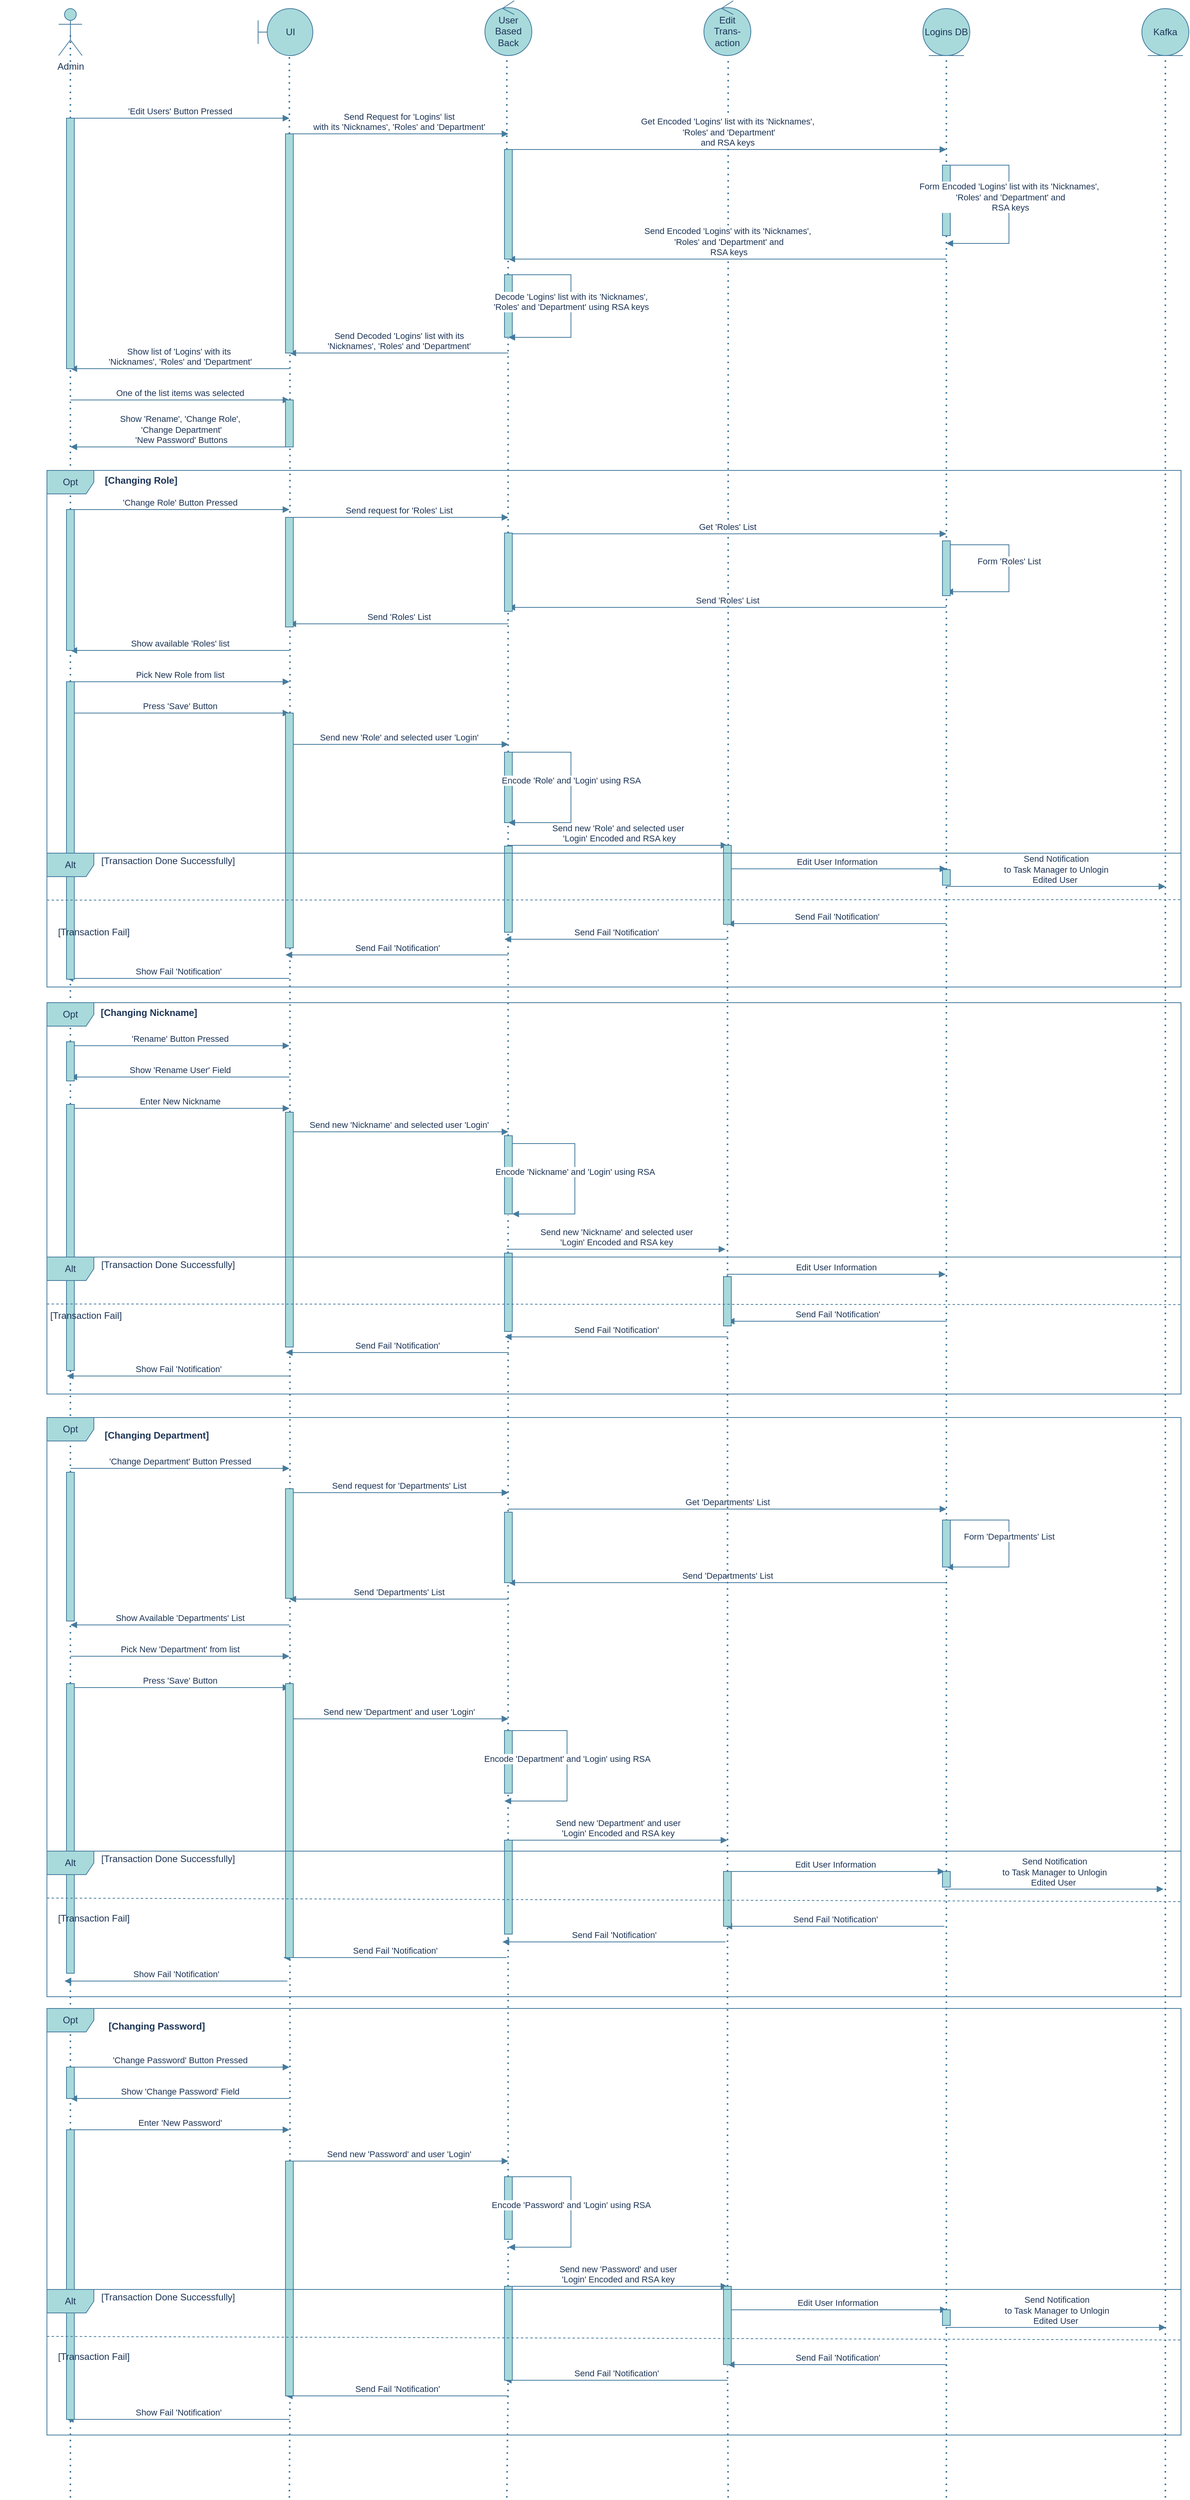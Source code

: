 <mxfile version="22.0.8" type="device">
  <diagram name="Страница — 1" id="-9vrevjKqJzAlyM3fpWj">
    <mxGraphModel dx="1026" dy="692" grid="0" gridSize="10" guides="1" tooltips="1" connect="1" arrows="1" fold="1" page="1" pageScale="1" pageWidth="3300" pageHeight="4681" math="0" shadow="0">
      <root>
        <mxCell id="0" />
        <mxCell id="1" parent="0" />
        <mxCell id="E5Td9oNzjHZt29u5cTtP-1" value="Admin&lt;br&gt;" style="shape=umlActor;verticalLabelPosition=bottom;verticalAlign=top;html=1;labelBackgroundColor=none;fillColor=#A8DADC;strokeColor=#457B9D;fontColor=#1D3557;" vertex="1" parent="1">
          <mxGeometry x="145" y="60" width="30" height="60" as="geometry" />
        </mxCell>
        <mxCell id="E5Td9oNzjHZt29u5cTtP-3" value="UI" style="shape=umlBoundary;whiteSpace=wrap;html=1;labelBackgroundColor=none;fillColor=#A8DADC;strokeColor=#457B9D;fontColor=#1D3557;" vertex="1" parent="1">
          <mxGeometry x="400" y="60" width="70" height="60" as="geometry" />
        </mxCell>
        <mxCell id="E5Td9oNzjHZt29u5cTtP-4" value="User Based Back" style="ellipse;shape=umlControl;whiteSpace=wrap;html=1;labelBackgroundColor=none;fillColor=#A8DADC;strokeColor=#457B9D;fontColor=#1D3557;" vertex="1" parent="1">
          <mxGeometry x="690" y="50" width="60" height="70" as="geometry" />
        </mxCell>
        <mxCell id="E5Td9oNzjHZt29u5cTtP-5" value="Edit Trans-action" style="ellipse;shape=umlControl;whiteSpace=wrap;html=1;labelBackgroundColor=none;fillColor=#A8DADC;strokeColor=#457B9D;fontColor=#1D3557;" vertex="1" parent="1">
          <mxGeometry x="970" y="50" width="60" height="70" as="geometry" />
        </mxCell>
        <mxCell id="E5Td9oNzjHZt29u5cTtP-6" value="Logins DB" style="ellipse;shape=umlEntity;whiteSpace=wrap;html=1;labelBackgroundColor=none;fillColor=#A8DADC;strokeColor=#457B9D;fontColor=#1D3557;" vertex="1" parent="1">
          <mxGeometry x="1250" y="60" width="60" height="60" as="geometry" />
        </mxCell>
        <mxCell id="E5Td9oNzjHZt29u5cTtP-7" value="" style="endArrow=none;dashed=1;html=1;dashPattern=1 3;strokeWidth=2;rounded=0;strokeColor=#457B9D;fontColor=#1D3557;fillColor=#A8DADC;entryX=0.5;entryY=0.5;entryDx=0;entryDy=0;entryPerimeter=0;" edge="1" parent="1" source="E5Td9oNzjHZt29u5cTtP-137" target="E5Td9oNzjHZt29u5cTtP-1">
          <mxGeometry width="50" height="50" relative="1" as="geometry">
            <mxPoint x="160" y="3240" as="sourcePoint" />
            <mxPoint x="220" y="240" as="targetPoint" />
          </mxGeometry>
        </mxCell>
        <mxCell id="E5Td9oNzjHZt29u5cTtP-8" value="" style="endArrow=none;dashed=1;html=1;dashPattern=1 3;strokeWidth=2;rounded=0;strokeColor=#457B9D;fontColor=#1D3557;fillColor=#A8DADC;entryX=0.571;entryY=1;entryDx=0;entryDy=0;entryPerimeter=0;" edge="1" parent="1" source="E5Td9oNzjHZt29u5cTtP-139" target="E5Td9oNzjHZt29u5cTtP-3">
          <mxGeometry width="50" height="50" relative="1" as="geometry">
            <mxPoint x="440" y="3240" as="sourcePoint" />
            <mxPoint x="440" y="130" as="targetPoint" />
          </mxGeometry>
        </mxCell>
        <mxCell id="E5Td9oNzjHZt29u5cTtP-10" value="" style="endArrow=none;dashed=1;html=1;dashPattern=1 3;strokeWidth=2;rounded=0;strokeColor=#457B9D;fontColor=#1D3557;fillColor=#A8DADC;entryX=0.467;entryY=1.014;entryDx=0;entryDy=0;entryPerimeter=0;" edge="1" parent="1" source="E5Td9oNzjHZt29u5cTtP-141" target="E5Td9oNzjHZt29u5cTtP-4">
          <mxGeometry width="50" height="50" relative="1" as="geometry">
            <mxPoint x="718" y="3240" as="sourcePoint" />
            <mxPoint x="719.5" y="130" as="targetPoint" />
          </mxGeometry>
        </mxCell>
        <mxCell id="E5Td9oNzjHZt29u5cTtP-11" value="" style="endArrow=none;dashed=1;html=1;dashPattern=1 3;strokeWidth=2;rounded=0;strokeColor=#457B9D;fontColor=#1D3557;fillColor=#A8DADC;entryX=0.517;entryY=1.014;entryDx=0;entryDy=0;entryPerimeter=0;" edge="1" parent="1" source="E5Td9oNzjHZt29u5cTtP-159" target="E5Td9oNzjHZt29u5cTtP-5">
          <mxGeometry width="50" height="50" relative="1" as="geometry">
            <mxPoint x="1001" y="3240" as="sourcePoint" />
            <mxPoint x="999.25" y="131" as="targetPoint" />
          </mxGeometry>
        </mxCell>
        <mxCell id="E5Td9oNzjHZt29u5cTtP-12" value="" style="endArrow=none;dashed=1;html=1;dashPattern=1 3;strokeWidth=2;rounded=0;strokeColor=#457B9D;fontColor=#1D3557;fillColor=#A8DADC;entryX=0.5;entryY=1;entryDx=0;entryDy=0;" edge="1" parent="1" target="E5Td9oNzjHZt29u5cTtP-6">
          <mxGeometry width="50" height="50" relative="1" as="geometry">
            <mxPoint x="1280" y="3240" as="sourcePoint" />
            <mxPoint x="1279.75" y="131" as="targetPoint" />
          </mxGeometry>
        </mxCell>
        <mxCell id="E5Td9oNzjHZt29u5cTtP-13" value="&#39;Edit Users&#39; Button Pressed" style="html=1;verticalAlign=bottom;endArrow=block;curved=0;rounded=0;strokeColor=#457B9D;fontColor=#1D3557;fillColor=#A8DADC;" edge="1" parent="1">
          <mxGeometry width="80" relative="1" as="geometry">
            <mxPoint x="160" y="200" as="sourcePoint" />
            <mxPoint x="440" y="200" as="targetPoint" />
          </mxGeometry>
        </mxCell>
        <mxCell id="E5Td9oNzjHZt29u5cTtP-14" value="Send Request for &#39;Logins&#39; list &lt;br&gt;with its &#39;Nicknames&#39;, &#39;Roles&#39; and &#39;Department&#39;" style="html=1;verticalAlign=bottom;endArrow=block;curved=0;rounded=0;strokeColor=#457B9D;fontColor=#1D3557;fillColor=#A8DADC;" edge="1" parent="1">
          <mxGeometry width="80" relative="1" as="geometry">
            <mxPoint x="440" y="220" as="sourcePoint" />
            <mxPoint x="720" y="220" as="targetPoint" />
          </mxGeometry>
        </mxCell>
        <mxCell id="E5Td9oNzjHZt29u5cTtP-15" value="Get Encoded &#39;Logins&#39; list&amp;nbsp;with its &#39;Nicknames&#39;,&lt;br&gt;&amp;nbsp;&#39;Roles&#39; and &#39;Department&#39;&lt;br&gt;and RSA keys" style="html=1;verticalAlign=bottom;endArrow=block;curved=0;rounded=0;strokeColor=#457B9D;fontColor=#1D3557;fillColor=#A8DADC;" edge="1" parent="1">
          <mxGeometry width="80" relative="1" as="geometry">
            <mxPoint x="720" y="240" as="sourcePoint" />
            <mxPoint x="1280" y="240" as="targetPoint" />
            <mxPoint as="offset" />
          </mxGeometry>
        </mxCell>
        <mxCell id="E5Td9oNzjHZt29u5cTtP-17" value="Send Encoded &#39;Logins&#39; with its &#39;Nicknames&#39;,&lt;br&gt;&amp;nbsp;&#39;Roles&#39; and &#39;Department&#39; and&lt;br&gt;&amp;nbsp;RSA keys" style="html=1;verticalAlign=bottom;endArrow=block;curved=0;rounded=0;strokeColor=#457B9D;fontColor=#1D3557;fillColor=#A8DADC;" edge="1" parent="1">
          <mxGeometry width="80" relative="1" as="geometry">
            <mxPoint x="1280" y="380" as="sourcePoint" />
            <mxPoint x="720" y="380" as="targetPoint" />
          </mxGeometry>
        </mxCell>
        <mxCell id="E5Td9oNzjHZt29u5cTtP-19" value="Send Decoded &#39;Logins&#39; list&amp;nbsp;with its &lt;br&gt;&#39;Nicknames&#39;, &#39;Roles&#39; and &#39;Department&#39;" style="html=1;verticalAlign=bottom;endArrow=block;curved=0;rounded=0;strokeColor=#457B9D;fontColor=#1D3557;fillColor=#A8DADC;" edge="1" parent="1">
          <mxGeometry width="80" relative="1" as="geometry">
            <mxPoint x="720" y="500" as="sourcePoint" />
            <mxPoint x="440" y="500" as="targetPoint" />
          </mxGeometry>
        </mxCell>
        <mxCell id="E5Td9oNzjHZt29u5cTtP-22" value="Show list of &#39;Logins&#39; with its&amp;nbsp;&lt;br&gt;&#39;Nicknames&#39;, &#39;Roles&#39; and &#39;Department&#39;" style="html=1;verticalAlign=bottom;endArrow=block;curved=0;rounded=0;strokeColor=#457B9D;fontColor=#1D3557;fillColor=#A8DADC;" edge="1" parent="1">
          <mxGeometry width="80" relative="1" as="geometry">
            <mxPoint x="440" y="520" as="sourcePoint" />
            <mxPoint x="160" y="520" as="targetPoint" />
          </mxGeometry>
        </mxCell>
        <mxCell id="E5Td9oNzjHZt29u5cTtP-24" value="One of the list items was selected" style="html=1;verticalAlign=bottom;endArrow=block;curved=0;rounded=0;strokeColor=#457B9D;fontColor=#1D3557;fillColor=#A8DADC;" edge="1" parent="1">
          <mxGeometry width="80" relative="1" as="geometry">
            <mxPoint x="160" y="560" as="sourcePoint" />
            <mxPoint x="440" y="560" as="targetPoint" />
          </mxGeometry>
        </mxCell>
        <mxCell id="E5Td9oNzjHZt29u5cTtP-25" value="Show &#39;Rename&#39;, &#39;Change Role&#39;,&lt;br&gt;&amp;nbsp;&#39;Change Department&#39;&lt;br&gt;&amp;nbsp;&#39;New Password&#39; Buttons" style="html=1;verticalAlign=bottom;endArrow=block;curved=0;rounded=0;strokeColor=#457B9D;fontColor=#1D3557;fillColor=#A8DADC;" edge="1" parent="1">
          <mxGeometry width="80" relative="1" as="geometry">
            <mxPoint x="440" y="620" as="sourcePoint" />
            <mxPoint x="160" y="620" as="targetPoint" />
            <mxPoint as="offset" />
          </mxGeometry>
        </mxCell>
        <mxCell id="E5Td9oNzjHZt29u5cTtP-28" value="&#39;Change Role&#39; Button Pressed" style="html=1;verticalAlign=bottom;endArrow=block;curved=0;rounded=0;strokeColor=#457B9D;fontColor=#1D3557;fillColor=#A8DADC;" edge="1" parent="1">
          <mxGeometry width="80" relative="1" as="geometry">
            <mxPoint x="160" y="700" as="sourcePoint" />
            <mxPoint x="440" y="700" as="targetPoint" />
          </mxGeometry>
        </mxCell>
        <mxCell id="E5Td9oNzjHZt29u5cTtP-30" value="Send request for &#39;Roles&#39; List" style="html=1;verticalAlign=bottom;endArrow=block;curved=0;rounded=0;strokeColor=#457B9D;fontColor=#1D3557;fillColor=#A8DADC;" edge="1" parent="1">
          <mxGeometry width="80" relative="1" as="geometry">
            <mxPoint x="440" y="710" as="sourcePoint" />
            <mxPoint x="720" y="710" as="targetPoint" />
            <mxPoint as="offset" />
          </mxGeometry>
        </mxCell>
        <mxCell id="E5Td9oNzjHZt29u5cTtP-31" value="Get &#39;Roles&#39; List" style="html=1;verticalAlign=bottom;endArrow=block;curved=0;rounded=0;strokeColor=#457B9D;fontColor=#1D3557;fillColor=#A8DADC;" edge="1" parent="1">
          <mxGeometry width="80" relative="1" as="geometry">
            <mxPoint x="720" y="731" as="sourcePoint" />
            <mxPoint x="1280" y="731" as="targetPoint" />
          </mxGeometry>
        </mxCell>
        <mxCell id="E5Td9oNzjHZt29u5cTtP-32" value="Send &#39;Roles&#39; List" style="html=1;verticalAlign=bottom;endArrow=block;curved=0;rounded=0;strokeColor=#457B9D;fontColor=#1D3557;fillColor=#A8DADC;" edge="1" parent="1">
          <mxGeometry width="80" relative="1" as="geometry">
            <mxPoint x="1280" y="825" as="sourcePoint" />
            <mxPoint x="720" y="825" as="targetPoint" />
          </mxGeometry>
        </mxCell>
        <mxCell id="E5Td9oNzjHZt29u5cTtP-33" value="Form &#39;Roles&#39; List" style="html=1;verticalAlign=bottom;endArrow=block;curved=0;rounded=0;strokeColor=#457B9D;fontColor=#1D3557;fillColor=#A8DADC;" edge="1" parent="1">
          <mxGeometry width="80" relative="1" as="geometry">
            <mxPoint x="1280" y="745" as="sourcePoint" />
            <mxPoint x="1280" y="805" as="targetPoint" />
            <Array as="points">
              <mxPoint x="1360" y="745" />
              <mxPoint x="1360" y="805" />
            </Array>
          </mxGeometry>
        </mxCell>
        <mxCell id="E5Td9oNzjHZt29u5cTtP-34" value="Send &#39;Roles&#39; List" style="html=1;verticalAlign=bottom;endArrow=block;curved=0;rounded=0;strokeColor=#457B9D;fontColor=#1D3557;fillColor=#A8DADC;" edge="1" parent="1">
          <mxGeometry width="80" relative="1" as="geometry">
            <mxPoint x="720" y="846" as="sourcePoint" />
            <mxPoint x="440" y="846" as="targetPoint" />
          </mxGeometry>
        </mxCell>
        <mxCell id="E5Td9oNzjHZt29u5cTtP-37" value="" style="html=1;points=[[0,0,0,0,5],[0,1,0,0,-5],[1,0,0,0,5],[1,1,0,0,-5]];perimeter=orthogonalPerimeter;outlineConnect=0;targetShapes=umlLifeline;portConstraint=eastwest;newEdgeStyle={&quot;curved&quot;:0,&quot;rounded&quot;:0};strokeColor=#457B9D;fontColor=#1D3557;fillColor=#A8DADC;" vertex="1" parent="1">
          <mxGeometry x="1275" y="740" width="10" height="70" as="geometry" />
        </mxCell>
        <mxCell id="E5Td9oNzjHZt29u5cTtP-38" value="Show available &#39;Roles&#39; list" style="html=1;verticalAlign=bottom;endArrow=block;curved=0;rounded=0;strokeColor=#457B9D;fontColor=#1D3557;fillColor=#A8DADC;" edge="1" parent="1">
          <mxGeometry width="80" relative="1" as="geometry">
            <mxPoint x="440" y="880" as="sourcePoint" />
            <mxPoint x="160" y="880" as="targetPoint" />
          </mxGeometry>
        </mxCell>
        <mxCell id="E5Td9oNzjHZt29u5cTtP-39" value="Pick New Role from list" style="html=1;verticalAlign=bottom;endArrow=block;curved=0;rounded=0;strokeColor=#457B9D;fontColor=#1D3557;fillColor=#A8DADC;" edge="1" parent="1">
          <mxGeometry width="80" relative="1" as="geometry">
            <mxPoint x="160" y="920" as="sourcePoint" />
            <mxPoint x="440" y="920" as="targetPoint" />
          </mxGeometry>
        </mxCell>
        <mxCell id="E5Td9oNzjHZt29u5cTtP-40" value="Press &#39;Save&#39; Button" style="html=1;verticalAlign=bottom;endArrow=block;curved=0;rounded=0;strokeColor=#457B9D;fontColor=#1D3557;fillColor=#A8DADC;" edge="1" parent="1">
          <mxGeometry width="80" relative="1" as="geometry">
            <mxPoint x="160" y="960" as="sourcePoint" />
            <mxPoint x="440" y="960" as="targetPoint" />
          </mxGeometry>
        </mxCell>
        <mxCell id="E5Td9oNzjHZt29u5cTtP-41" value="Send new &#39;Role&#39; and selected user &#39;Login&#39;" style="html=1;verticalAlign=bottom;endArrow=block;curved=0;rounded=0;strokeColor=#457B9D;fontColor=#1D3557;fillColor=#A8DADC;" edge="1" parent="1">
          <mxGeometry width="80" relative="1" as="geometry">
            <mxPoint x="440" y="1000" as="sourcePoint" />
            <mxPoint x="720" y="1000" as="targetPoint" />
          </mxGeometry>
        </mxCell>
        <mxCell id="E5Td9oNzjHZt29u5cTtP-43" value="Send new &#39;Role&#39; and selected user&lt;br&gt;&amp;nbsp;&#39;Login&#39; Encoded and RSA key" style="html=1;verticalAlign=bottom;endArrow=block;curved=0;rounded=0;strokeColor=#457B9D;fontColor=#1D3557;fillColor=#A8DADC;" edge="1" parent="1">
          <mxGeometry width="80" relative="1" as="geometry">
            <mxPoint x="720" y="1129" as="sourcePoint" />
            <mxPoint x="1000" y="1129" as="targetPoint" />
            <mxPoint as="offset" />
          </mxGeometry>
        </mxCell>
        <mxCell id="E5Td9oNzjHZt29u5cTtP-44" value="Edit User Information" style="html=1;verticalAlign=bottom;endArrow=block;curved=0;rounded=0;strokeColor=#457B9D;fontColor=#1D3557;fillColor=#A8DADC;" edge="1" parent="1">
          <mxGeometry width="80" relative="1" as="geometry">
            <mxPoint x="1000" y="1159" as="sourcePoint" />
            <mxPoint x="1280" y="1159" as="targetPoint" />
          </mxGeometry>
        </mxCell>
        <mxCell id="E5Td9oNzjHZt29u5cTtP-45" value="Kafka" style="ellipse;shape=umlEntity;whiteSpace=wrap;html=1;labelBackgroundColor=none;fillColor=#A8DADC;strokeColor=#457B9D;fontColor=#1D3557;" vertex="1" parent="1">
          <mxGeometry x="1530" y="60" width="60" height="60" as="geometry" />
        </mxCell>
        <mxCell id="E5Td9oNzjHZt29u5cTtP-46" value="" style="endArrow=none;dashed=1;html=1;dashPattern=1 3;strokeWidth=2;rounded=0;strokeColor=#457B9D;fontColor=#1D3557;fillColor=#A8DADC;entryX=0.5;entryY=1;entryDx=0;entryDy=0;" edge="1" parent="1" target="E5Td9oNzjHZt29u5cTtP-45">
          <mxGeometry width="50" height="50" relative="1" as="geometry">
            <mxPoint x="1560" y="3240" as="sourcePoint" />
            <mxPoint x="1559.75" y="131" as="targetPoint" />
          </mxGeometry>
        </mxCell>
        <mxCell id="E5Td9oNzjHZt29u5cTtP-47" value="Send Notification &lt;br&gt;to Task Manager to Unlogin &lt;br&gt;Edited User&amp;nbsp;" style="html=1;verticalAlign=bottom;endArrow=block;curved=0;rounded=0;strokeColor=#457B9D;fontColor=#1D3557;fillColor=#A8DADC;" edge="1" parent="1">
          <mxGeometry width="80" relative="1" as="geometry">
            <mxPoint x="1280" y="1181.5" as="sourcePoint" />
            <mxPoint x="1560" y="1181.5" as="targetPoint" />
          </mxGeometry>
        </mxCell>
        <mxCell id="E5Td9oNzjHZt29u5cTtP-49" value="[Changing Role]" style="text;align=center;fontStyle=1;verticalAlign=middle;spacingLeft=3;spacingRight=3;strokeColor=none;rotatable=0;points=[[0,0.5],[1,0.5]];portConstraint=eastwest;html=1;fontColor=#1D3557;" vertex="1" parent="1">
          <mxGeometry x="210" y="650" width="80" height="26" as="geometry" />
        </mxCell>
        <mxCell id="E5Td9oNzjHZt29u5cTtP-50" value="&#39;Rename&#39; Button Pressed" style="html=1;verticalAlign=bottom;endArrow=block;curved=0;rounded=0;strokeColor=#457B9D;fontColor=#1D3557;fillColor=#A8DADC;" edge="1" parent="1">
          <mxGeometry width="80" relative="1" as="geometry">
            <mxPoint x="160" y="1385" as="sourcePoint" />
            <mxPoint x="440" y="1385" as="targetPoint" />
          </mxGeometry>
        </mxCell>
        <mxCell id="E5Td9oNzjHZt29u5cTtP-52" value="Show &#39;Rename User&#39; Field" style="html=1;verticalAlign=bottom;endArrow=block;curved=0;rounded=0;strokeColor=#457B9D;fontColor=#1D3557;fillColor=#A8DADC;" edge="1" parent="1">
          <mxGeometry width="80" relative="1" as="geometry">
            <mxPoint x="440" y="1425" as="sourcePoint" />
            <mxPoint x="160" y="1425" as="targetPoint" />
          </mxGeometry>
        </mxCell>
        <mxCell id="E5Td9oNzjHZt29u5cTtP-53" value="Enter New Nickname" style="html=1;verticalAlign=bottom;endArrow=block;curved=0;rounded=0;strokeColor=#457B9D;fontColor=#1D3557;fillColor=#A8DADC;" edge="1" parent="1">
          <mxGeometry width="80" relative="1" as="geometry">
            <mxPoint x="160" y="1465" as="sourcePoint" />
            <mxPoint x="440" y="1465" as="targetPoint" />
          </mxGeometry>
        </mxCell>
        <mxCell id="E5Td9oNzjHZt29u5cTtP-54" value="Send new &#39;Nickname&#39; and selected user &#39;Login&#39;" style="html=1;verticalAlign=bottom;endArrow=block;curved=0;rounded=0;strokeColor=#457B9D;fontColor=#1D3557;fillColor=#A8DADC;" edge="1" parent="1">
          <mxGeometry width="80" relative="1" as="geometry">
            <mxPoint x="440" y="1495" as="sourcePoint" />
            <mxPoint x="720" y="1495" as="targetPoint" />
          </mxGeometry>
        </mxCell>
        <mxCell id="E5Td9oNzjHZt29u5cTtP-55" value="Send new &#39;Nickname&#39; and selected user &lt;br&gt;&#39;Login&#39; Encoded and RSA key" style="html=1;verticalAlign=bottom;endArrow=block;curved=0;rounded=0;strokeColor=#457B9D;fontColor=#1D3557;fillColor=#A8DADC;" edge="1" parent="1">
          <mxGeometry width="80" relative="1" as="geometry">
            <mxPoint x="717.5" y="1645" as="sourcePoint" />
            <mxPoint x="997.5" y="1645" as="targetPoint" />
            <mxPoint as="offset" />
          </mxGeometry>
        </mxCell>
        <mxCell id="E5Td9oNzjHZt29u5cTtP-57" value="[Transaction Done Successfully]" style="text;html=1;strokeColor=none;fillColor=none;align=center;verticalAlign=middle;whiteSpace=wrap;rounded=0;fontColor=#1D3557;" vertex="1" parent="1">
          <mxGeometry x="175" y="1139" width="220" height="20" as="geometry" />
        </mxCell>
        <mxCell id="E5Td9oNzjHZt29u5cTtP-61" value="Send Fail &#39;Notification&#39;" style="html=1;verticalAlign=bottom;endArrow=block;curved=0;rounded=0;strokeColor=#457B9D;fontColor=#1D3557;fillColor=#A8DADC;" edge="1" parent="1">
          <mxGeometry width="80" relative="1" as="geometry">
            <mxPoint x="1280" y="1229" as="sourcePoint" />
            <mxPoint x="1000" y="1229" as="targetPoint" />
          </mxGeometry>
        </mxCell>
        <mxCell id="E5Td9oNzjHZt29u5cTtP-62" value="Send Fail &#39;Notification&#39;" style="html=1;verticalAlign=bottom;endArrow=block;curved=0;rounded=0;strokeColor=#457B9D;fontColor=#1D3557;fillColor=#A8DADC;" edge="1" parent="1">
          <mxGeometry width="80" relative="1" as="geometry">
            <mxPoint x="1000" y="1249" as="sourcePoint" />
            <mxPoint x="715" y="1249" as="targetPoint" />
          </mxGeometry>
        </mxCell>
        <mxCell id="E5Td9oNzjHZt29u5cTtP-63" value="Send Fail &#39;Notification&#39;" style="html=1;verticalAlign=bottom;endArrow=block;curved=0;rounded=0;strokeColor=#457B9D;fontColor=#1D3557;fillColor=#A8DADC;" edge="1" parent="1">
          <mxGeometry width="80" relative="1" as="geometry">
            <mxPoint x="720" y="1269" as="sourcePoint" />
            <mxPoint x="435" y="1269" as="targetPoint" />
          </mxGeometry>
        </mxCell>
        <mxCell id="E5Td9oNzjHZt29u5cTtP-64" value="Show Fail &#39;Notification&#39;" style="html=1;verticalAlign=bottom;endArrow=block;curved=0;rounded=0;strokeColor=#457B9D;fontColor=#1D3557;fillColor=#A8DADC;" edge="1" parent="1">
          <mxGeometry width="80" relative="1" as="geometry">
            <mxPoint x="440" y="1299" as="sourcePoint" />
            <mxPoint x="155" y="1299" as="targetPoint" />
          </mxGeometry>
        </mxCell>
        <mxCell id="E5Td9oNzjHZt29u5cTtP-65" value="Edit User Information" style="html=1;verticalAlign=bottom;endArrow=block;curved=0;rounded=0;strokeColor=#457B9D;fontColor=#1D3557;fillColor=#A8DADC;" edge="1" parent="1">
          <mxGeometry width="80" relative="1" as="geometry">
            <mxPoint x="999" y="1677" as="sourcePoint" />
            <mxPoint x="1279" y="1677" as="targetPoint" />
          </mxGeometry>
        </mxCell>
        <mxCell id="E5Td9oNzjHZt29u5cTtP-66" value="Send Fail &#39;Notification&#39;" style="html=1;verticalAlign=bottom;endArrow=block;curved=0;rounded=0;strokeColor=#457B9D;fontColor=#1D3557;fillColor=#A8DADC;" edge="1" parent="1">
          <mxGeometry width="80" relative="1" as="geometry">
            <mxPoint x="1280.5" y="1737" as="sourcePoint" />
            <mxPoint x="1000.5" y="1737" as="targetPoint" />
          </mxGeometry>
        </mxCell>
        <mxCell id="E5Td9oNzjHZt29u5cTtP-67" value="Send Fail &#39;Notification&#39;" style="html=1;verticalAlign=bottom;endArrow=block;curved=0;rounded=0;strokeColor=#457B9D;fontColor=#1D3557;fillColor=#A8DADC;" edge="1" parent="1">
          <mxGeometry width="80" relative="1" as="geometry">
            <mxPoint x="1000.5" y="1757" as="sourcePoint" />
            <mxPoint x="715.5" y="1757" as="targetPoint" />
          </mxGeometry>
        </mxCell>
        <mxCell id="E5Td9oNzjHZt29u5cTtP-68" value="Send Fail &#39;Notification&#39;" style="html=1;verticalAlign=bottom;endArrow=block;curved=0;rounded=0;strokeColor=#457B9D;fontColor=#1D3557;fillColor=#A8DADC;" edge="1" parent="1">
          <mxGeometry width="80" relative="1" as="geometry">
            <mxPoint x="720.5" y="1777" as="sourcePoint" />
            <mxPoint x="435.5" y="1777" as="targetPoint" />
          </mxGeometry>
        </mxCell>
        <mxCell id="E5Td9oNzjHZt29u5cTtP-69" value="Show Fail &#39;Notification&#39;" style="html=1;verticalAlign=bottom;endArrow=block;curved=0;rounded=0;strokeColor=#457B9D;fontColor=#1D3557;fillColor=#A8DADC;" edge="1" parent="1">
          <mxGeometry width="80" relative="1" as="geometry">
            <mxPoint x="440.5" y="1807" as="sourcePoint" />
            <mxPoint x="155.5" y="1807" as="targetPoint" />
          </mxGeometry>
        </mxCell>
        <mxCell id="E5Td9oNzjHZt29u5cTtP-75" value="[Transaction Done Successfully]" style="text;html=1;strokeColor=none;fillColor=none;align=center;verticalAlign=middle;whiteSpace=wrap;rounded=0;fontColor=#1D3557;" vertex="1" parent="1">
          <mxGeometry x="175" y="1655" width="220" height="20" as="geometry" />
        </mxCell>
        <mxCell id="E5Td9oNzjHZt29u5cTtP-79" value="[Changing Nickname]" style="text;align=center;fontStyle=1;verticalAlign=middle;spacingLeft=3;spacingRight=3;strokeColor=none;rotatable=0;points=[[0,0.5],[1,0.5]];portConstraint=eastwest;html=1;fontColor=#1D3557;" vertex="1" parent="1">
          <mxGeometry x="220" y="1330" width="80" height="26" as="geometry" />
        </mxCell>
        <mxCell id="E5Td9oNzjHZt29u5cTtP-80" value="&#39;Change Department&#39; Button Pressed" style="html=1;verticalAlign=bottom;endArrow=block;curved=0;rounded=0;strokeColor=#457B9D;fontColor=#1D3557;fillColor=#A8DADC;" edge="1" parent="1">
          <mxGeometry width="80" relative="1" as="geometry">
            <mxPoint x="160" y="1925" as="sourcePoint" />
            <mxPoint x="440" y="1925" as="targetPoint" />
          </mxGeometry>
        </mxCell>
        <mxCell id="E5Td9oNzjHZt29u5cTtP-82" value="Send request for &#39;Departments&#39; List" style="html=1;verticalAlign=bottom;endArrow=block;curved=0;rounded=0;strokeColor=#457B9D;fontColor=#1D3557;fillColor=#A8DADC;" edge="1" parent="1">
          <mxGeometry width="80" relative="1" as="geometry">
            <mxPoint x="440" y="1956" as="sourcePoint" />
            <mxPoint x="720" y="1956" as="targetPoint" />
          </mxGeometry>
        </mxCell>
        <mxCell id="E5Td9oNzjHZt29u5cTtP-83" value="Get &#39;Departments&#39; List" style="html=1;verticalAlign=bottom;endArrow=block;curved=0;rounded=0;strokeColor=#457B9D;fontColor=#1D3557;fillColor=#A8DADC;" edge="1" parent="1">
          <mxGeometry width="80" relative="1" as="geometry">
            <mxPoint x="720" y="1977" as="sourcePoint" />
            <mxPoint x="1280" y="1977" as="targetPoint" />
          </mxGeometry>
        </mxCell>
        <mxCell id="E5Td9oNzjHZt29u5cTtP-84" value="Send &#39;Departments&#39; List" style="html=1;verticalAlign=bottom;endArrow=block;curved=0;rounded=0;strokeColor=#457B9D;fontColor=#1D3557;fillColor=#A8DADC;" edge="1" parent="1">
          <mxGeometry width="80" relative="1" as="geometry">
            <mxPoint x="1280" y="2071" as="sourcePoint" />
            <mxPoint x="720" y="2071" as="targetPoint" />
          </mxGeometry>
        </mxCell>
        <mxCell id="E5Td9oNzjHZt29u5cTtP-85" value="Form &#39;Departments&#39; List" style="html=1;verticalAlign=bottom;endArrow=block;curved=0;rounded=0;strokeColor=#457B9D;fontColor=#1D3557;fillColor=#A8DADC;" edge="1" parent="1">
          <mxGeometry width="80" relative="1" as="geometry">
            <mxPoint x="1280" y="1991" as="sourcePoint" />
            <mxPoint x="1280" y="2051" as="targetPoint" />
            <Array as="points">
              <mxPoint x="1360" y="1991" />
              <mxPoint x="1360" y="2051" />
            </Array>
          </mxGeometry>
        </mxCell>
        <mxCell id="E5Td9oNzjHZt29u5cTtP-86" value="Send &#39;Departments&#39; List" style="html=1;verticalAlign=bottom;endArrow=block;curved=0;rounded=0;strokeColor=#457B9D;fontColor=#1D3557;fillColor=#A8DADC;" edge="1" parent="1">
          <mxGeometry width="80" relative="1" as="geometry">
            <mxPoint x="720" y="2092" as="sourcePoint" />
            <mxPoint x="440" y="2092" as="targetPoint" />
          </mxGeometry>
        </mxCell>
        <mxCell id="E5Td9oNzjHZt29u5cTtP-89" value="" style="html=1;points=[[0,0,0,0,5],[0,1,0,0,-5],[1,0,0,0,5],[1,1,0,0,-5]];perimeter=orthogonalPerimeter;outlineConnect=0;targetShapes=umlLifeline;portConstraint=eastwest;newEdgeStyle={&quot;curved&quot;:0,&quot;rounded&quot;:0};strokeColor=#457B9D;fontColor=#1D3557;fillColor=#A8DADC;" vertex="1" parent="1">
          <mxGeometry x="1275" y="1991" width="10" height="60" as="geometry" />
        </mxCell>
        <mxCell id="E5Td9oNzjHZt29u5cTtP-90" value="Show Available &#39;Departments&#39; List" style="html=1;verticalAlign=bottom;endArrow=block;curved=0;rounded=0;strokeColor=#457B9D;fontColor=#1D3557;fillColor=#A8DADC;" edge="1" parent="1">
          <mxGeometry width="80" relative="1" as="geometry">
            <mxPoint x="440" y="2125" as="sourcePoint" />
            <mxPoint x="160" y="2125" as="targetPoint" />
          </mxGeometry>
        </mxCell>
        <mxCell id="E5Td9oNzjHZt29u5cTtP-91" value="Pick New &#39;Department&#39; from list" style="html=1;verticalAlign=bottom;endArrow=block;curved=0;rounded=0;strokeColor=#457B9D;fontColor=#1D3557;fillColor=#A8DADC;" edge="1" parent="1">
          <mxGeometry width="80" relative="1" as="geometry">
            <mxPoint x="160" y="2165" as="sourcePoint" />
            <mxPoint x="440" y="2165" as="targetPoint" />
          </mxGeometry>
        </mxCell>
        <mxCell id="E5Td9oNzjHZt29u5cTtP-92" value="Press &#39;Save&#39; Button" style="html=1;verticalAlign=bottom;endArrow=block;curved=0;rounded=0;strokeColor=#457B9D;fontColor=#1D3557;fillColor=#A8DADC;" edge="1" parent="1">
          <mxGeometry width="80" relative="1" as="geometry">
            <mxPoint x="160" y="2205" as="sourcePoint" />
            <mxPoint x="440" y="2205" as="targetPoint" />
          </mxGeometry>
        </mxCell>
        <mxCell id="E5Td9oNzjHZt29u5cTtP-93" value="Send new &#39;Department&#39; and user &#39;Login&#39;" style="html=1;verticalAlign=bottom;endArrow=block;curved=0;rounded=0;strokeColor=#457B9D;fontColor=#1D3557;fillColor=#A8DADC;" edge="1" parent="1">
          <mxGeometry width="80" relative="1" as="geometry">
            <mxPoint x="440" y="2245" as="sourcePoint" />
            <mxPoint x="720" y="2245" as="targetPoint" />
            <mxPoint as="offset" />
          </mxGeometry>
        </mxCell>
        <mxCell id="E5Td9oNzjHZt29u5cTtP-95" value="Send new &#39;Department&#39; and user &lt;br&gt;&#39;Login&#39; Encoded and RSA key" style="html=1;verticalAlign=bottom;endArrow=block;curved=0;rounded=0;strokeColor=#457B9D;fontColor=#1D3557;fillColor=#A8DADC;" edge="1" parent="1">
          <mxGeometry width="80" relative="1" as="geometry">
            <mxPoint x="720" y="2400" as="sourcePoint" />
            <mxPoint x="1000" y="2400" as="targetPoint" />
            <mxPoint as="offset" />
          </mxGeometry>
        </mxCell>
        <mxCell id="E5Td9oNzjHZt29u5cTtP-97" value="Edit User Information" style="html=1;verticalAlign=bottom;endArrow=block;curved=0;rounded=0;strokeColor=#457B9D;fontColor=#1D3557;fillColor=#A8DADC;" edge="1" parent="1">
          <mxGeometry width="80" relative="1" as="geometry">
            <mxPoint x="997.5" y="2440" as="sourcePoint" />
            <mxPoint x="1277.5" y="2440" as="targetPoint" />
          </mxGeometry>
        </mxCell>
        <mxCell id="E5Td9oNzjHZt29u5cTtP-98" value="Send Notification &lt;br&gt;to Task Manager to Unlogin &lt;br&gt;Edited User&amp;nbsp;" style="html=1;verticalAlign=bottom;endArrow=block;curved=0;rounded=0;strokeColor=#457B9D;fontColor=#1D3557;fillColor=#A8DADC;" edge="1" parent="1">
          <mxGeometry width="80" relative="1" as="geometry">
            <mxPoint x="1277.5" y="2462.5" as="sourcePoint" />
            <mxPoint x="1557.5" y="2462.5" as="targetPoint" />
          </mxGeometry>
        </mxCell>
        <mxCell id="E5Td9oNzjHZt29u5cTtP-99" value="Send Fail &#39;Notification&#39;" style="html=1;verticalAlign=bottom;endArrow=block;curved=0;rounded=0;strokeColor=#457B9D;fontColor=#1D3557;fillColor=#A8DADC;" edge="1" parent="1">
          <mxGeometry width="80" relative="1" as="geometry">
            <mxPoint x="1277.5" y="2510" as="sourcePoint" />
            <mxPoint x="997.5" y="2510" as="targetPoint" />
          </mxGeometry>
        </mxCell>
        <mxCell id="E5Td9oNzjHZt29u5cTtP-100" value="Send Fail &#39;Notification&#39;" style="html=1;verticalAlign=bottom;endArrow=block;curved=0;rounded=0;strokeColor=#457B9D;fontColor=#1D3557;fillColor=#A8DADC;" edge="1" parent="1">
          <mxGeometry width="80" relative="1" as="geometry">
            <mxPoint x="997.5" y="2530" as="sourcePoint" />
            <mxPoint x="712.5" y="2530" as="targetPoint" />
          </mxGeometry>
        </mxCell>
        <mxCell id="E5Td9oNzjHZt29u5cTtP-101" value="Send Fail &#39;Notification&#39;" style="html=1;verticalAlign=bottom;endArrow=block;curved=0;rounded=0;strokeColor=#457B9D;fontColor=#1D3557;fillColor=#A8DADC;" edge="1" parent="1">
          <mxGeometry width="80" relative="1" as="geometry">
            <mxPoint x="717.5" y="2550" as="sourcePoint" />
            <mxPoint x="432.5" y="2550" as="targetPoint" />
          </mxGeometry>
        </mxCell>
        <mxCell id="E5Td9oNzjHZt29u5cTtP-102" value="Show Fail &#39;Notification&#39;" style="html=1;verticalAlign=bottom;endArrow=block;curved=0;rounded=0;strokeColor=#457B9D;fontColor=#1D3557;fillColor=#A8DADC;" edge="1" parent="1">
          <mxGeometry width="80" relative="1" as="geometry">
            <mxPoint x="437.5" y="2580" as="sourcePoint" />
            <mxPoint x="152.5" y="2580" as="targetPoint" />
          </mxGeometry>
        </mxCell>
        <mxCell id="E5Td9oNzjHZt29u5cTtP-104" value="[Changing Department]" style="text;align=center;fontStyle=1;verticalAlign=middle;spacingLeft=3;spacingRight=3;strokeColor=none;rotatable=0;points=[[0,0.5],[1,0.5]];portConstraint=eastwest;html=1;fontColor=#1D3557;" vertex="1" parent="1">
          <mxGeometry x="230" y="1870" width="80" height="26" as="geometry" />
        </mxCell>
        <mxCell id="E5Td9oNzjHZt29u5cTtP-106" value="[Transaction Done Successfully]" style="text;html=1;strokeColor=none;fillColor=none;align=center;verticalAlign=middle;whiteSpace=wrap;rounded=0;fontColor=#1D3557;" vertex="1" parent="1">
          <mxGeometry x="175" y="2414" width="220" height="20" as="geometry" />
        </mxCell>
        <mxCell id="E5Td9oNzjHZt29u5cTtP-110" value="&#39;Change Password&#39; Button Pressed" style="html=1;verticalAlign=bottom;endArrow=block;curved=0;rounded=0;strokeColor=#457B9D;fontColor=#1D3557;fillColor=#A8DADC;" edge="1" parent="1">
          <mxGeometry width="80" relative="1" as="geometry">
            <mxPoint x="160" y="2690" as="sourcePoint" />
            <mxPoint x="440" y="2690" as="targetPoint" />
          </mxGeometry>
        </mxCell>
        <mxCell id="E5Td9oNzjHZt29u5cTtP-111" value="Show &#39;Change Password&#39; Field" style="html=1;verticalAlign=bottom;endArrow=block;curved=0;rounded=0;strokeColor=#457B9D;fontColor=#1D3557;fillColor=#A8DADC;" edge="1" parent="1">
          <mxGeometry width="80" relative="1" as="geometry">
            <mxPoint x="440" y="2730" as="sourcePoint" />
            <mxPoint x="160" y="2730" as="targetPoint" />
          </mxGeometry>
        </mxCell>
        <mxCell id="E5Td9oNzjHZt29u5cTtP-112" value="Enter &#39;New Password&#39;" style="html=1;verticalAlign=bottom;endArrow=block;curved=0;rounded=0;strokeColor=#457B9D;fontColor=#1D3557;fillColor=#A8DADC;" edge="1" parent="1">
          <mxGeometry width="80" relative="1" as="geometry">
            <mxPoint x="160" y="2770" as="sourcePoint" />
            <mxPoint x="440" y="2770" as="targetPoint" />
          </mxGeometry>
        </mxCell>
        <mxCell id="E5Td9oNzjHZt29u5cTtP-113" value="Send new &#39;Password&#39; and user &#39;Login&#39;" style="html=1;verticalAlign=bottom;endArrow=block;curved=0;rounded=0;strokeColor=#457B9D;fontColor=#1D3557;fillColor=#A8DADC;" edge="1" parent="1">
          <mxGeometry width="80" relative="1" as="geometry">
            <mxPoint x="440" y="2810" as="sourcePoint" />
            <mxPoint x="720" y="2810" as="targetPoint" />
            <mxPoint as="offset" />
          </mxGeometry>
        </mxCell>
        <mxCell id="E5Td9oNzjHZt29u5cTtP-114" value="Send new &#39;Password&#39; and user &lt;br&gt;&#39;Login&#39; Encoded and RSA key" style="html=1;verticalAlign=bottom;endArrow=block;curved=0;rounded=0;strokeColor=#457B9D;fontColor=#1D3557;fillColor=#A8DADC;" edge="1" parent="1">
          <mxGeometry width="80" relative="1" as="geometry">
            <mxPoint x="720" y="2970" as="sourcePoint" />
            <mxPoint x="1000" y="2970" as="targetPoint" />
            <mxPoint as="offset" />
          </mxGeometry>
        </mxCell>
        <mxCell id="E5Td9oNzjHZt29u5cTtP-125" value="Edit User Information" style="html=1;verticalAlign=bottom;endArrow=block;curved=0;rounded=0;strokeColor=#457B9D;fontColor=#1D3557;fillColor=#A8DADC;" edge="1" parent="1">
          <mxGeometry width="80" relative="1" as="geometry">
            <mxPoint x="1000.5" y="3000" as="sourcePoint" />
            <mxPoint x="1280.5" y="3000" as="targetPoint" />
          </mxGeometry>
        </mxCell>
        <mxCell id="E5Td9oNzjHZt29u5cTtP-126" value="Send Notification &lt;br&gt;to Task Manager to Unlogin &lt;br&gt;Edited User&amp;nbsp;" style="html=1;verticalAlign=bottom;endArrow=block;curved=0;rounded=0;strokeColor=#457B9D;fontColor=#1D3557;fillColor=#A8DADC;" edge="1" parent="1">
          <mxGeometry width="80" relative="1" as="geometry">
            <mxPoint x="1280.5" y="3022.5" as="sourcePoint" />
            <mxPoint x="1560.5" y="3022.5" as="targetPoint" />
          </mxGeometry>
        </mxCell>
        <mxCell id="E5Td9oNzjHZt29u5cTtP-127" value="Send Fail &#39;Notification&#39;" style="html=1;verticalAlign=bottom;endArrow=block;curved=0;rounded=0;strokeColor=#457B9D;fontColor=#1D3557;fillColor=#A8DADC;" edge="1" parent="1">
          <mxGeometry width="80" relative="1" as="geometry">
            <mxPoint x="1280.5" y="3070" as="sourcePoint" />
            <mxPoint x="1000.5" y="3070" as="targetPoint" />
          </mxGeometry>
        </mxCell>
        <mxCell id="E5Td9oNzjHZt29u5cTtP-128" value="Send Fail &#39;Notification&#39;" style="html=1;verticalAlign=bottom;endArrow=block;curved=0;rounded=0;strokeColor=#457B9D;fontColor=#1D3557;fillColor=#A8DADC;" edge="1" parent="1">
          <mxGeometry width="80" relative="1" as="geometry">
            <mxPoint x="1000.5" y="3090" as="sourcePoint" />
            <mxPoint x="715.5" y="3090" as="targetPoint" />
          </mxGeometry>
        </mxCell>
        <mxCell id="E5Td9oNzjHZt29u5cTtP-129" value="Send Fail &#39;Notification&#39;" style="html=1;verticalAlign=bottom;endArrow=block;curved=0;rounded=0;strokeColor=#457B9D;fontColor=#1D3557;fillColor=#A8DADC;" edge="1" parent="1">
          <mxGeometry width="80" relative="1" as="geometry">
            <mxPoint x="720.5" y="3110" as="sourcePoint" />
            <mxPoint x="435.5" y="3110" as="targetPoint" />
          </mxGeometry>
        </mxCell>
        <mxCell id="E5Td9oNzjHZt29u5cTtP-130" value="Show Fail &#39;Notification&#39;" style="html=1;verticalAlign=bottom;endArrow=block;curved=0;rounded=0;strokeColor=#457B9D;fontColor=#1D3557;fillColor=#A8DADC;" edge="1" parent="1">
          <mxGeometry width="80" relative="1" as="geometry">
            <mxPoint x="440.5" y="3140" as="sourcePoint" />
            <mxPoint x="155.5" y="3140" as="targetPoint" />
          </mxGeometry>
        </mxCell>
        <mxCell id="E5Td9oNzjHZt29u5cTtP-132" value="[Transaction Done Successfully]" style="text;html=1;strokeColor=none;fillColor=none;align=center;verticalAlign=middle;whiteSpace=wrap;rounded=0;fontColor=#1D3557;" vertex="1" parent="1">
          <mxGeometry x="175" y="2974" width="220" height="20" as="geometry" />
        </mxCell>
        <mxCell id="E5Td9oNzjHZt29u5cTtP-136" value="[Changing Password]" style="text;align=center;fontStyle=1;verticalAlign=middle;spacingLeft=3;spacingRight=3;strokeColor=none;rotatable=0;points=[[0,0.5],[1,0.5]];portConstraint=eastwest;html=1;fontColor=#1D3557;" vertex="1" parent="1">
          <mxGeometry x="230" y="2625" width="80" height="26" as="geometry" />
        </mxCell>
        <mxCell id="E5Td9oNzjHZt29u5cTtP-138" value="" style="endArrow=none;dashed=1;html=1;dashPattern=1 3;strokeWidth=2;rounded=0;strokeColor=#457B9D;fontColor=#1D3557;fillColor=#A8DADC;entryX=0.5;entryY=0.5;entryDx=0;entryDy=0;entryPerimeter=0;" edge="1" parent="1" source="E5Td9oNzjHZt29u5cTtP-150" target="E5Td9oNzjHZt29u5cTtP-137">
          <mxGeometry width="50" height="50" relative="1" as="geometry">
            <mxPoint x="160" y="3240" as="sourcePoint" />
            <mxPoint x="160" y="90" as="targetPoint" />
          </mxGeometry>
        </mxCell>
        <mxCell id="E5Td9oNzjHZt29u5cTtP-137" value="" style="html=1;points=[[0,0,0,0,5],[0,1,0,0,-5],[1,0,0,0,5],[1,1,0,0,-5]];perimeter=orthogonalPerimeter;outlineConnect=0;targetShapes=umlLifeline;portConstraint=eastwest;newEdgeStyle={&quot;curved&quot;:0,&quot;rounded&quot;:0};strokeColor=#457B9D;fontColor=#1D3557;fillColor=#A8DADC;" vertex="1" parent="1">
          <mxGeometry x="155" y="200" width="10" height="320" as="geometry" />
        </mxCell>
        <mxCell id="E5Td9oNzjHZt29u5cTtP-140" value="" style="endArrow=none;dashed=1;html=1;dashPattern=1 3;strokeWidth=2;rounded=0;strokeColor=#457B9D;fontColor=#1D3557;fillColor=#A8DADC;entryX=0.571;entryY=1;entryDx=0;entryDy=0;entryPerimeter=0;" edge="1" parent="1" source="E5Td9oNzjHZt29u5cTtP-147" target="E5Td9oNzjHZt29u5cTtP-139">
          <mxGeometry width="50" height="50" relative="1" as="geometry">
            <mxPoint x="440" y="3240" as="sourcePoint" />
            <mxPoint x="440" y="120" as="targetPoint" />
          </mxGeometry>
        </mxCell>
        <mxCell id="E5Td9oNzjHZt29u5cTtP-139" value="" style="html=1;points=[[0,0,0,0,5],[0,1,0,0,-5],[1,0,0,0,5],[1,1,0,0,-5]];perimeter=orthogonalPerimeter;outlineConnect=0;targetShapes=umlLifeline;portConstraint=eastwest;newEdgeStyle={&quot;curved&quot;:0,&quot;rounded&quot;:0};strokeColor=#457B9D;fontColor=#1D3557;fillColor=#A8DADC;" vertex="1" parent="1">
          <mxGeometry x="435" y="220" width="10" height="280" as="geometry" />
        </mxCell>
        <mxCell id="E5Td9oNzjHZt29u5cTtP-142" value="" style="endArrow=none;dashed=1;html=1;dashPattern=1 3;strokeWidth=2;rounded=0;strokeColor=#457B9D;fontColor=#1D3557;fillColor=#A8DADC;entryX=0.467;entryY=1.014;entryDx=0;entryDy=0;entryPerimeter=0;" edge="1" parent="1" source="E5Td9oNzjHZt29u5cTtP-143" target="E5Td9oNzjHZt29u5cTtP-141">
          <mxGeometry width="50" height="50" relative="1" as="geometry">
            <mxPoint x="718" y="3240" as="sourcePoint" />
            <mxPoint x="718" y="121" as="targetPoint" />
          </mxGeometry>
        </mxCell>
        <mxCell id="E5Td9oNzjHZt29u5cTtP-141" value="" style="html=1;points=[[0,0,0,0,5],[0,1,0,0,-5],[1,0,0,0,5],[1,1,0,0,-5]];perimeter=orthogonalPerimeter;outlineConnect=0;targetShapes=umlLifeline;portConstraint=eastwest;newEdgeStyle={&quot;curved&quot;:0,&quot;rounded&quot;:0};strokeColor=#457B9D;fontColor=#1D3557;fillColor=#A8DADC;" vertex="1" parent="1">
          <mxGeometry x="715" y="240" width="10" height="140" as="geometry" />
        </mxCell>
        <mxCell id="E5Td9oNzjHZt29u5cTtP-144" value="" style="endArrow=none;dashed=1;html=1;dashPattern=1 3;strokeWidth=2;rounded=0;strokeColor=#457B9D;fontColor=#1D3557;fillColor=#A8DADC;entryX=0.467;entryY=1.014;entryDx=0;entryDy=0;entryPerimeter=0;" edge="1" parent="1" source="E5Td9oNzjHZt29u5cTtP-155" target="E5Td9oNzjHZt29u5cTtP-143">
          <mxGeometry width="50" height="50" relative="1" as="geometry">
            <mxPoint x="718" y="3240" as="sourcePoint" />
            <mxPoint x="720" y="382" as="targetPoint" />
          </mxGeometry>
        </mxCell>
        <mxCell id="E5Td9oNzjHZt29u5cTtP-143" value="" style="html=1;points=[[0,0,0,0,5],[0,1,0,0,-5],[1,0,0,0,5],[1,1,0,0,-5]];perimeter=orthogonalPerimeter;outlineConnect=0;targetShapes=umlLifeline;portConstraint=eastwest;newEdgeStyle={&quot;curved&quot;:0,&quot;rounded&quot;:0};strokeColor=#457B9D;fontColor=#1D3557;fillColor=#A8DADC;" vertex="1" parent="1">
          <mxGeometry x="715" y="400" width="10" height="80" as="geometry" />
        </mxCell>
        <mxCell id="E5Td9oNzjHZt29u5cTtP-18" value="Decode &#39;Logins&#39; list&amp;nbsp;with its &#39;Nicknames&#39;, &lt;br&gt;&#39;Roles&#39; and &#39;Department&#39;&amp;nbsp;using RSA keys" style="html=1;verticalAlign=bottom;endArrow=block;curved=0;rounded=0;strokeColor=#457B9D;fontColor=#1D3557;fillColor=#A8DADC;" edge="1" parent="1">
          <mxGeometry x="0.083" width="80" relative="1" as="geometry">
            <mxPoint x="720" y="400" as="sourcePoint" />
            <mxPoint x="720" y="480" as="targetPoint" />
            <Array as="points">
              <mxPoint x="800" y="400" />
              <mxPoint x="800" y="480" />
            </Array>
            <mxPoint as="offset" />
          </mxGeometry>
        </mxCell>
        <mxCell id="E5Td9oNzjHZt29u5cTtP-146" value="" style="html=1;verticalAlign=bottom;endArrow=block;curved=0;rounded=0;strokeColor=#457B9D;fontColor=#1D3557;fillColor=#A8DADC;" edge="1" parent="1" target="E5Td9oNzjHZt29u5cTtP-145">
          <mxGeometry x="0.077" width="80" relative="1" as="geometry">
            <mxPoint x="1280" y="260" as="sourcePoint" />
            <mxPoint x="1280" y="360" as="targetPoint" />
            <Array as="points" />
            <mxPoint as="offset" />
          </mxGeometry>
        </mxCell>
        <mxCell id="E5Td9oNzjHZt29u5cTtP-145" value="" style="html=1;points=[[0,0,0,0,5],[0,1,0,0,-5],[1,0,0,0,5],[1,1,0,0,-5]];perimeter=orthogonalPerimeter;outlineConnect=0;targetShapes=umlLifeline;portConstraint=eastwest;newEdgeStyle={&quot;curved&quot;:0,&quot;rounded&quot;:0};strokeColor=#457B9D;fontColor=#1D3557;fillColor=#A8DADC;" vertex="1" parent="1">
          <mxGeometry x="1275" y="260" width="10" height="90" as="geometry" />
        </mxCell>
        <mxCell id="E5Td9oNzjHZt29u5cTtP-16" value="Form Encoded &#39;Logins&#39; list&amp;nbsp;with its &#39;Nicknames&#39;,&lt;br&gt;&amp;nbsp;&#39;Roles&#39; and &#39;Department&#39; and&lt;br&gt;&amp;nbsp;RSA keys" style="html=1;verticalAlign=bottom;endArrow=block;curved=0;rounded=0;strokeColor=#457B9D;fontColor=#1D3557;fillColor=#A8DADC;" edge="1" parent="1" source="E5Td9oNzjHZt29u5cTtP-145">
          <mxGeometry x="0.077" width="80" relative="1" as="geometry">
            <mxPoint x="1280" y="260" as="sourcePoint" />
            <mxPoint x="1280" y="360" as="targetPoint" />
            <Array as="points">
              <mxPoint x="1360" y="260" />
              <mxPoint x="1360" y="360" />
            </Array>
            <mxPoint as="offset" />
          </mxGeometry>
        </mxCell>
        <mxCell id="E5Td9oNzjHZt29u5cTtP-148" value="" style="endArrow=none;dashed=1;html=1;dashPattern=1 3;strokeWidth=2;rounded=0;strokeColor=#457B9D;fontColor=#1D3557;fillColor=#A8DADC;entryX=0.571;entryY=1;entryDx=0;entryDy=0;entryPerimeter=0;" edge="1" parent="1" source="E5Td9oNzjHZt29u5cTtP-154" target="E5Td9oNzjHZt29u5cTtP-147">
          <mxGeometry width="50" height="50" relative="1" as="geometry">
            <mxPoint x="440" y="3240" as="sourcePoint" />
            <mxPoint x="441" y="500" as="targetPoint" />
          </mxGeometry>
        </mxCell>
        <mxCell id="E5Td9oNzjHZt29u5cTtP-147" value="" style="html=1;points=[[0,0,0,0,5],[0,1,0,0,-5],[1,0,0,0,5],[1,1,0,0,-5]];perimeter=orthogonalPerimeter;outlineConnect=0;targetShapes=umlLifeline;portConstraint=eastwest;newEdgeStyle={&quot;curved&quot;:0,&quot;rounded&quot;:0};strokeColor=#457B9D;fontColor=#1D3557;fillColor=#A8DADC;" vertex="1" parent="1">
          <mxGeometry x="435" y="560" width="10" height="60" as="geometry" />
        </mxCell>
        <mxCell id="E5Td9oNzjHZt29u5cTtP-149" value="" style="endArrow=none;dashed=1;html=1;dashPattern=1 3;strokeWidth=2;rounded=0;strokeColor=#457B9D;fontColor=#1D3557;fillColor=#A8DADC;entryX=0.5;entryY=0.5;entryDx=0;entryDy=0;entryPerimeter=0;" edge="1" parent="1" source="E5Td9oNzjHZt29u5cTtP-151" target="E5Td9oNzjHZt29u5cTtP-150">
          <mxGeometry width="50" height="50" relative="1" as="geometry">
            <mxPoint x="160" y="3240" as="sourcePoint" />
            <mxPoint x="160" y="360" as="targetPoint" />
          </mxGeometry>
        </mxCell>
        <mxCell id="E5Td9oNzjHZt29u5cTtP-150" value="" style="html=1;points=[[0,0,0,0,5],[0,1,0,0,-5],[1,0,0,0,5],[1,1,0,0,-5]];perimeter=orthogonalPerimeter;outlineConnect=0;targetShapes=umlLifeline;portConstraint=eastwest;newEdgeStyle={&quot;curved&quot;:0,&quot;rounded&quot;:0};strokeColor=#457B9D;fontColor=#1D3557;fillColor=#A8DADC;" vertex="1" parent="1">
          <mxGeometry x="155" y="700" width="10" height="180" as="geometry" />
        </mxCell>
        <mxCell id="E5Td9oNzjHZt29u5cTtP-152" value="" style="endArrow=none;dashed=1;html=1;dashPattern=1 3;strokeWidth=2;rounded=0;strokeColor=#457B9D;fontColor=#1D3557;fillColor=#A8DADC;entryX=0.5;entryY=0.5;entryDx=0;entryDy=0;entryPerimeter=0;" edge="1" parent="1" source="E5Td9oNzjHZt29u5cTtP-163" target="E5Td9oNzjHZt29u5cTtP-151">
          <mxGeometry width="50" height="50" relative="1" as="geometry">
            <mxPoint x="160" y="3240" as="sourcePoint" />
            <mxPoint x="160" y="790" as="targetPoint" />
          </mxGeometry>
        </mxCell>
        <mxCell id="E5Td9oNzjHZt29u5cTtP-151" value="" style="html=1;points=[[0,0,0,0,5],[0,1,0,0,-5],[1,0,0,0,5],[1,1,0,0,-5]];perimeter=orthogonalPerimeter;outlineConnect=0;targetShapes=umlLifeline;portConstraint=eastwest;newEdgeStyle={&quot;curved&quot;:0,&quot;rounded&quot;:0};strokeColor=#457B9D;fontColor=#1D3557;fillColor=#A8DADC;" vertex="1" parent="1">
          <mxGeometry x="155" y="920" width="10" height="380" as="geometry" />
        </mxCell>
        <mxCell id="E5Td9oNzjHZt29u5cTtP-59" value="[Transaction Fail]" style="text;html=1;strokeColor=none;fillColor=none;align=center;verticalAlign=middle;whiteSpace=wrap;rounded=0;fontColor=#1D3557;" vertex="1" parent="1">
          <mxGeometry x="80" y="1230" width="220" height="20" as="geometry" />
        </mxCell>
        <mxCell id="E5Td9oNzjHZt29u5cTtP-153" value="" style="endArrow=none;dashed=1;html=1;dashPattern=1 3;strokeWidth=2;rounded=0;strokeColor=#457B9D;fontColor=#1D3557;fillColor=#A8DADC;entryX=0.571;entryY=1;entryDx=0;entryDy=0;entryPerimeter=0;" edge="1" parent="1" source="E5Td9oNzjHZt29u5cTtP-165" target="E5Td9oNzjHZt29u5cTtP-154">
          <mxGeometry width="50" height="50" relative="1" as="geometry">
            <mxPoint x="440" y="3240" as="sourcePoint" />
            <mxPoint x="441" y="620" as="targetPoint" />
          </mxGeometry>
        </mxCell>
        <mxCell id="E5Td9oNzjHZt29u5cTtP-154" value="" style="html=1;points=[[0,0,0,0,5],[0,1,0,0,-5],[1,0,0,0,5],[1,1,0,0,-5]];perimeter=orthogonalPerimeter;outlineConnect=0;targetShapes=umlLifeline;portConstraint=eastwest;newEdgeStyle={&quot;curved&quot;:0,&quot;rounded&quot;:0};strokeColor=#457B9D;fontColor=#1D3557;fillColor=#A8DADC;" vertex="1" parent="1">
          <mxGeometry x="435" y="960" width="10" height="300" as="geometry" />
        </mxCell>
        <mxCell id="E5Td9oNzjHZt29u5cTtP-156" value="" style="endArrow=none;dashed=1;html=1;dashPattern=1 3;strokeWidth=2;rounded=0;strokeColor=#457B9D;fontColor=#1D3557;fillColor=#A8DADC;entryX=0.467;entryY=1.014;entryDx=0;entryDy=0;entryPerimeter=0;" edge="1" parent="1" source="E5Td9oNzjHZt29u5cTtP-158" target="E5Td9oNzjHZt29u5cTtP-155">
          <mxGeometry width="50" height="50" relative="1" as="geometry">
            <mxPoint x="718" y="3240" as="sourcePoint" />
            <mxPoint x="720" y="481" as="targetPoint" />
          </mxGeometry>
        </mxCell>
        <mxCell id="E5Td9oNzjHZt29u5cTtP-155" value="" style="html=1;points=[[0,0,0,0,5],[0,1,0,0,-5],[1,0,0,0,5],[1,1,0,0,-5]];perimeter=orthogonalPerimeter;outlineConnect=0;targetShapes=umlLifeline;portConstraint=eastwest;newEdgeStyle={&quot;curved&quot;:0,&quot;rounded&quot;:0};strokeColor=#457B9D;fontColor=#1D3557;fillColor=#A8DADC;" vertex="1" parent="1">
          <mxGeometry x="715" y="1010" width="10" height="90" as="geometry" />
        </mxCell>
        <mxCell id="E5Td9oNzjHZt29u5cTtP-116" value="Encode &#39;Role&#39; and &#39;Login&#39; using RSA" style="html=1;verticalAlign=bottom;endArrow=block;curved=0;rounded=0;strokeColor=#457B9D;fontColor=#1D3557;fillColor=#A8DADC;" edge="1" parent="1">
          <mxGeometry width="80" relative="1" as="geometry">
            <mxPoint x="720" y="1010" as="sourcePoint" />
            <mxPoint x="720" y="1100" as="targetPoint" />
            <Array as="points">
              <mxPoint x="800" y="1010" />
              <mxPoint x="800" y="1100" />
            </Array>
            <mxPoint as="offset" />
          </mxGeometry>
        </mxCell>
        <mxCell id="E5Td9oNzjHZt29u5cTtP-157" value="" style="endArrow=none;dashed=1;html=1;dashPattern=1 3;strokeWidth=2;rounded=0;strokeColor=#457B9D;fontColor=#1D3557;fillColor=#A8DADC;entryX=0.467;entryY=1.014;entryDx=0;entryDy=0;entryPerimeter=0;" edge="1" parent="1" source="E5Td9oNzjHZt29u5cTtP-167" target="E5Td9oNzjHZt29u5cTtP-158">
          <mxGeometry width="50" height="50" relative="1" as="geometry">
            <mxPoint x="718" y="3240" as="sourcePoint" />
            <mxPoint x="720" y="1101" as="targetPoint" />
          </mxGeometry>
        </mxCell>
        <mxCell id="E5Td9oNzjHZt29u5cTtP-158" value="" style="html=1;points=[[0,0,0,0,5],[0,1,0,0,-5],[1,0,0,0,5],[1,1,0,0,-5]];perimeter=orthogonalPerimeter;outlineConnect=0;targetShapes=umlLifeline;portConstraint=eastwest;newEdgeStyle={&quot;curved&quot;:0,&quot;rounded&quot;:0};strokeColor=#457B9D;fontColor=#1D3557;fillColor=#A8DADC;" vertex="1" parent="1">
          <mxGeometry x="715" y="1130" width="10" height="110" as="geometry" />
        </mxCell>
        <mxCell id="E5Td9oNzjHZt29u5cTtP-160" value="" style="endArrow=none;dashed=1;html=1;dashPattern=1 3;strokeWidth=2;rounded=0;strokeColor=#457B9D;fontColor=#1D3557;fillColor=#A8DADC;entryX=0.517;entryY=1.014;entryDx=0;entryDy=0;entryPerimeter=0;" edge="1" parent="1" source="E5Td9oNzjHZt29u5cTtP-171" target="E5Td9oNzjHZt29u5cTtP-159">
          <mxGeometry width="50" height="50" relative="1" as="geometry">
            <mxPoint x="1001" y="3240" as="sourcePoint" />
            <mxPoint x="1001" y="121" as="targetPoint" />
          </mxGeometry>
        </mxCell>
        <mxCell id="E5Td9oNzjHZt29u5cTtP-159" value="" style="html=1;points=[[0,0,0,0,5],[0,1,0,0,-5],[1,0,0,0,5],[1,1,0,0,-5]];perimeter=orthogonalPerimeter;outlineConnect=0;targetShapes=umlLifeline;portConstraint=eastwest;newEdgeStyle={&quot;curved&quot;:0,&quot;rounded&quot;:0};strokeColor=#457B9D;fontColor=#1D3557;fillColor=#A8DADC;" vertex="1" parent="1">
          <mxGeometry x="995" y="1129" width="10" height="101" as="geometry" />
        </mxCell>
        <mxCell id="E5Td9oNzjHZt29u5cTtP-56" value="Alt" style="shape=umlFrame;whiteSpace=wrap;html=1;pointerEvents=0;strokeColor=#457B9D;fontColor=#1D3557;fillColor=#A8DADC;" vertex="1" parent="1">
          <mxGeometry x="130" y="1139" width="1450" height="171" as="geometry" />
        </mxCell>
        <mxCell id="E5Td9oNzjHZt29u5cTtP-161" value="" style="html=1;points=[[0,0,0,0,5],[0,1,0,0,-5],[1,0,0,0,5],[1,1,0,0,-5]];perimeter=orthogonalPerimeter;outlineConnect=0;targetShapes=umlLifeline;portConstraint=eastwest;newEdgeStyle={&quot;curved&quot;:0,&quot;rounded&quot;:0};strokeColor=#457B9D;fontColor=#1D3557;fillColor=#A8DADC;" vertex="1" parent="1">
          <mxGeometry x="1275" y="1160" width="10" height="20" as="geometry" />
        </mxCell>
        <mxCell id="E5Td9oNzjHZt29u5cTtP-58" value="" style="endArrow=none;dashed=1;html=1;rounded=0;strokeColor=#457B9D;fontColor=#1D3557;fillColor=#A8DADC;entryX=1.001;entryY=0.347;entryDx=0;entryDy=0;entryPerimeter=0;" edge="1" parent="1" target="E5Td9oNzjHZt29u5cTtP-56">
          <mxGeometry width="50" height="50" relative="1" as="geometry">
            <mxPoint x="130" y="1199" as="sourcePoint" />
            <mxPoint x="300" y="1159" as="targetPoint" />
          </mxGeometry>
        </mxCell>
        <mxCell id="E5Td9oNzjHZt29u5cTtP-162" value="" style="endArrow=none;dashed=1;html=1;dashPattern=1 3;strokeWidth=2;rounded=0;strokeColor=#457B9D;fontColor=#1D3557;fillColor=#A8DADC;entryX=0.5;entryY=0.5;entryDx=0;entryDy=0;entryPerimeter=0;" edge="1" parent="1" source="E5Td9oNzjHZt29u5cTtP-173" target="E5Td9oNzjHZt29u5cTtP-163">
          <mxGeometry width="50" height="50" relative="1" as="geometry">
            <mxPoint x="160" y="3240" as="sourcePoint" />
            <mxPoint x="160" y="1110" as="targetPoint" />
          </mxGeometry>
        </mxCell>
        <mxCell id="E5Td9oNzjHZt29u5cTtP-163" value="" style="html=1;points=[[0,0,0,0,5],[0,1,0,0,-5],[1,0,0,0,5],[1,1,0,0,-5]];perimeter=orthogonalPerimeter;outlineConnect=0;targetShapes=umlLifeline;portConstraint=eastwest;newEdgeStyle={&quot;curved&quot;:0,&quot;rounded&quot;:0};strokeColor=#457B9D;fontColor=#1D3557;fillColor=#A8DADC;" vertex="1" parent="1">
          <mxGeometry x="155" y="1380" width="10" height="50" as="geometry" />
        </mxCell>
        <mxCell id="E5Td9oNzjHZt29u5cTtP-164" value="" style="endArrow=none;dashed=1;html=1;dashPattern=1 3;strokeWidth=2;rounded=0;strokeColor=#457B9D;fontColor=#1D3557;fillColor=#A8DADC;entryX=0.571;entryY=1;entryDx=0;entryDy=0;entryPerimeter=0;" edge="1" parent="1" source="E5Td9oNzjHZt29u5cTtP-177" target="E5Td9oNzjHZt29u5cTtP-165">
          <mxGeometry width="50" height="50" relative="1" as="geometry">
            <mxPoint x="440" y="3240" as="sourcePoint" />
            <mxPoint x="441" y="1260" as="targetPoint" />
          </mxGeometry>
        </mxCell>
        <mxCell id="E5Td9oNzjHZt29u5cTtP-165" value="" style="html=1;points=[[0,0,0,0,5],[0,1,0,0,-5],[1,0,0,0,5],[1,1,0,0,-5]];perimeter=orthogonalPerimeter;outlineConnect=0;targetShapes=umlLifeline;portConstraint=eastwest;newEdgeStyle={&quot;curved&quot;:0,&quot;rounded&quot;:0};strokeColor=#457B9D;fontColor=#1D3557;fillColor=#A8DADC;" vertex="1" parent="1">
          <mxGeometry x="435" y="1470" width="10" height="300" as="geometry" />
        </mxCell>
        <mxCell id="E5Td9oNzjHZt29u5cTtP-166" value="" style="endArrow=none;dashed=1;html=1;dashPattern=1 3;strokeWidth=2;rounded=0;strokeColor=#457B9D;fontColor=#1D3557;fillColor=#A8DADC;entryX=0.467;entryY=1.014;entryDx=0;entryDy=0;entryPerimeter=0;" edge="1" parent="1" source="E5Td9oNzjHZt29u5cTtP-169" target="E5Td9oNzjHZt29u5cTtP-167">
          <mxGeometry width="50" height="50" relative="1" as="geometry">
            <mxPoint x="718" y="3240" as="sourcePoint" />
            <mxPoint x="720" y="1242" as="targetPoint" />
          </mxGeometry>
        </mxCell>
        <mxCell id="E5Td9oNzjHZt29u5cTtP-167" value="" style="html=1;points=[[0,0,0,0,5],[0,1,0,0,-5],[1,0,0,0,5],[1,1,0,0,-5]];perimeter=orthogonalPerimeter;outlineConnect=0;targetShapes=umlLifeline;portConstraint=eastwest;newEdgeStyle={&quot;curved&quot;:0,&quot;rounded&quot;:0};strokeColor=#457B9D;fontColor=#1D3557;fillColor=#A8DADC;" vertex="1" parent="1">
          <mxGeometry x="715" y="1500" width="10" height="100" as="geometry" />
        </mxCell>
        <mxCell id="E5Td9oNzjHZt29u5cTtP-117" value="Encode &#39;Nickname&#39; and &#39;Login&#39; using RSA" style="html=1;verticalAlign=bottom;endArrow=block;curved=0;rounded=0;strokeColor=#457B9D;fontColor=#1D3557;fillColor=#A8DADC;" edge="1" parent="1">
          <mxGeometry width="80" relative="1" as="geometry">
            <mxPoint x="725" y="1510" as="sourcePoint" />
            <mxPoint x="725" y="1600" as="targetPoint" />
            <Array as="points">
              <mxPoint x="805" y="1510" />
              <mxPoint x="805" y="1600" />
            </Array>
          </mxGeometry>
        </mxCell>
        <mxCell id="E5Td9oNzjHZt29u5cTtP-168" value="" style="endArrow=none;dashed=1;html=1;dashPattern=1 3;strokeWidth=2;rounded=0;strokeColor=#457B9D;fontColor=#1D3557;fillColor=#A8DADC;entryX=0.467;entryY=1.014;entryDx=0;entryDy=0;entryPerimeter=0;" edge="1" parent="1" source="E5Td9oNzjHZt29u5cTtP-180" target="E5Td9oNzjHZt29u5cTtP-169">
          <mxGeometry width="50" height="50" relative="1" as="geometry">
            <mxPoint x="718" y="3240" as="sourcePoint" />
            <mxPoint x="720" y="1601" as="targetPoint" />
          </mxGeometry>
        </mxCell>
        <mxCell id="E5Td9oNzjHZt29u5cTtP-169" value="" style="html=1;points=[[0,0,0,0,5],[0,1,0,0,-5],[1,0,0,0,5],[1,1,0,0,-5]];perimeter=orthogonalPerimeter;outlineConnect=0;targetShapes=umlLifeline;portConstraint=eastwest;newEdgeStyle={&quot;curved&quot;:0,&quot;rounded&quot;:0};strokeColor=#457B9D;fontColor=#1D3557;fillColor=#A8DADC;" vertex="1" parent="1">
          <mxGeometry x="715" y="1650" width="10" height="100" as="geometry" />
        </mxCell>
        <mxCell id="E5Td9oNzjHZt29u5cTtP-170" value="" style="endArrow=none;dashed=1;html=1;dashPattern=1 3;strokeWidth=2;rounded=0;strokeColor=#457B9D;fontColor=#1D3557;fillColor=#A8DADC;entryX=0.517;entryY=1.014;entryDx=0;entryDy=0;entryPerimeter=0;" edge="1" parent="1" source="E5Td9oNzjHZt29u5cTtP-185" target="E5Td9oNzjHZt29u5cTtP-171">
          <mxGeometry width="50" height="50" relative="1" as="geometry">
            <mxPoint x="1001" y="3240" as="sourcePoint" />
            <mxPoint x="1000" y="1231" as="targetPoint" />
          </mxGeometry>
        </mxCell>
        <mxCell id="E5Td9oNzjHZt29u5cTtP-171" value="" style="html=1;points=[[0,0,0,0,5],[0,1,0,0,-5],[1,0,0,0,5],[1,1,0,0,-5]];perimeter=orthogonalPerimeter;outlineConnect=0;targetShapes=umlLifeline;portConstraint=eastwest;newEdgeStyle={&quot;curved&quot;:0,&quot;rounded&quot;:0};strokeColor=#457B9D;fontColor=#1D3557;fillColor=#A8DADC;" vertex="1" parent="1">
          <mxGeometry x="995" y="1680" width="10" height="63" as="geometry" />
        </mxCell>
        <mxCell id="E5Td9oNzjHZt29u5cTtP-172" value="" style="endArrow=none;dashed=1;html=1;dashPattern=1 3;strokeWidth=2;rounded=0;strokeColor=#457B9D;fontColor=#1D3557;fillColor=#A8DADC;entryX=0.5;entryY=0.5;entryDx=0;entryDy=0;entryPerimeter=0;" edge="1" parent="1" source="E5Td9oNzjHZt29u5cTtP-175" target="E5Td9oNzjHZt29u5cTtP-173">
          <mxGeometry width="50" height="50" relative="1" as="geometry">
            <mxPoint x="160" y="3240" as="sourcePoint" />
            <mxPoint x="160" y="1405" as="targetPoint" />
          </mxGeometry>
        </mxCell>
        <mxCell id="E5Td9oNzjHZt29u5cTtP-173" value="" style="html=1;points=[[0,0,0,0,5],[0,1,0,0,-5],[1,0,0,0,5],[1,1,0,0,-5]];perimeter=orthogonalPerimeter;outlineConnect=0;targetShapes=umlLifeline;portConstraint=eastwest;newEdgeStyle={&quot;curved&quot;:0,&quot;rounded&quot;:0};strokeColor=#457B9D;fontColor=#1D3557;fillColor=#A8DADC;" vertex="1" parent="1">
          <mxGeometry x="155" y="1460" width="10" height="340" as="geometry" />
        </mxCell>
        <mxCell id="E5Td9oNzjHZt29u5cTtP-74" value="Alt" style="shape=umlFrame;whiteSpace=wrap;html=1;pointerEvents=0;strokeColor=#457B9D;fontColor=#1D3557;fillColor=#A8DADC;" vertex="1" parent="1">
          <mxGeometry x="130" y="1655" width="1450" height="175" as="geometry" />
        </mxCell>
        <mxCell id="E5Td9oNzjHZt29u5cTtP-77" value="[Transaction Fail]" style="text;html=1;strokeColor=none;fillColor=none;align=center;verticalAlign=middle;whiteSpace=wrap;rounded=0;fontColor=#1D3557;" vertex="1" parent="1">
          <mxGeometry x="70" y="1720" width="220" height="20" as="geometry" />
        </mxCell>
        <mxCell id="E5Td9oNzjHZt29u5cTtP-76" value="" style="endArrow=none;dashed=1;html=1;rounded=0;strokeColor=#457B9D;fontColor=#1D3557;fillColor=#A8DADC;entryX=1.001;entryY=0.347;entryDx=0;entryDy=0;entryPerimeter=0;" edge="1" parent="1" target="E5Td9oNzjHZt29u5cTtP-74">
          <mxGeometry width="50" height="50" relative="1" as="geometry">
            <mxPoint x="130" y="1715" as="sourcePoint" />
            <mxPoint x="300" y="1675" as="targetPoint" />
          </mxGeometry>
        </mxCell>
        <mxCell id="E5Td9oNzjHZt29u5cTtP-174" value="" style="endArrow=none;dashed=1;html=1;dashPattern=1 3;strokeWidth=2;rounded=0;strokeColor=#457B9D;fontColor=#1D3557;fillColor=#A8DADC;entryX=0.5;entryY=0.5;entryDx=0;entryDy=0;entryPerimeter=0;" edge="1" parent="1" source="E5Td9oNzjHZt29u5cTtP-179" target="E5Td9oNzjHZt29u5cTtP-175">
          <mxGeometry width="50" height="50" relative="1" as="geometry">
            <mxPoint x="160" y="3240" as="sourcePoint" />
            <mxPoint x="160" y="1630" as="targetPoint" />
          </mxGeometry>
        </mxCell>
        <mxCell id="E5Td9oNzjHZt29u5cTtP-175" value="" style="html=1;points=[[0,0,0,0,5],[0,1,0,0,-5],[1,0,0,0,5],[1,1,0,0,-5]];perimeter=orthogonalPerimeter;outlineConnect=0;targetShapes=umlLifeline;portConstraint=eastwest;newEdgeStyle={&quot;curved&quot;:0,&quot;rounded&quot;:0};strokeColor=#457B9D;fontColor=#1D3557;fillColor=#A8DADC;" vertex="1" parent="1">
          <mxGeometry x="155" y="1930" width="10" height="190" as="geometry" />
        </mxCell>
        <mxCell id="E5Td9oNzjHZt29u5cTtP-176" value="" style="endArrow=none;dashed=1;html=1;dashPattern=1 3;strokeWidth=2;rounded=0;strokeColor=#457B9D;fontColor=#1D3557;fillColor=#A8DADC;entryX=0.571;entryY=1;entryDx=0;entryDy=0;entryPerimeter=0;" edge="1" parent="1" source="E5Td9oNzjHZt29u5cTtP-191" target="E5Td9oNzjHZt29u5cTtP-177">
          <mxGeometry width="50" height="50" relative="1" as="geometry">
            <mxPoint x="440" y="3240" as="sourcePoint" />
            <mxPoint x="441" y="1770" as="targetPoint" />
          </mxGeometry>
        </mxCell>
        <mxCell id="E5Td9oNzjHZt29u5cTtP-177" value="" style="html=1;points=[[0,0,0,0,5],[0,1,0,0,-5],[1,0,0,0,5],[1,1,0,0,-5]];perimeter=orthogonalPerimeter;outlineConnect=0;targetShapes=umlLifeline;portConstraint=eastwest;newEdgeStyle={&quot;curved&quot;:0,&quot;rounded&quot;:0};strokeColor=#457B9D;fontColor=#1D3557;fillColor=#A8DADC;" vertex="1" parent="1">
          <mxGeometry x="435" y="2200" width="10" height="350" as="geometry" />
        </mxCell>
        <mxCell id="E5Td9oNzjHZt29u5cTtP-178" value="" style="endArrow=none;dashed=1;html=1;dashPattern=1 3;strokeWidth=2;rounded=0;strokeColor=#457B9D;fontColor=#1D3557;fillColor=#A8DADC;entryX=0.5;entryY=0.5;entryDx=0;entryDy=0;entryPerimeter=0;" edge="1" parent="1" source="E5Td9oNzjHZt29u5cTtP-188" target="E5Td9oNzjHZt29u5cTtP-179">
          <mxGeometry width="50" height="50" relative="1" as="geometry">
            <mxPoint x="160" y="3240" as="sourcePoint" />
            <mxPoint x="160" y="2025" as="targetPoint" />
          </mxGeometry>
        </mxCell>
        <mxCell id="E5Td9oNzjHZt29u5cTtP-179" value="" style="html=1;points=[[0,0,0,0,5],[0,1,0,0,-5],[1,0,0,0,5],[1,1,0,0,-5]];perimeter=orthogonalPerimeter;outlineConnect=0;targetShapes=umlLifeline;portConstraint=eastwest;newEdgeStyle={&quot;curved&quot;:0,&quot;rounded&quot;:0};strokeColor=#457B9D;fontColor=#1D3557;fillColor=#A8DADC;" vertex="1" parent="1">
          <mxGeometry x="155" y="2200" width="10" height="370" as="geometry" />
        </mxCell>
        <mxCell id="E5Td9oNzjHZt29u5cTtP-181" value="" style="endArrow=none;dashed=1;html=1;dashPattern=1 3;strokeWidth=2;rounded=0;strokeColor=#457B9D;fontColor=#1D3557;fillColor=#A8DADC;entryX=0.467;entryY=1.014;entryDx=0;entryDy=0;entryPerimeter=0;" edge="1" parent="1" source="E5Td9oNzjHZt29u5cTtP-183" target="E5Td9oNzjHZt29u5cTtP-180">
          <mxGeometry width="50" height="50" relative="1" as="geometry">
            <mxPoint x="718" y="3240" as="sourcePoint" />
            <mxPoint x="720" y="1751" as="targetPoint" />
          </mxGeometry>
        </mxCell>
        <mxCell id="E5Td9oNzjHZt29u5cTtP-180" value="" style="html=1;points=[[0,0,0,0,5],[0,1,0,0,-5],[1,0,0,0,5],[1,1,0,0,-5]];perimeter=orthogonalPerimeter;outlineConnect=0;targetShapes=umlLifeline;portConstraint=eastwest;newEdgeStyle={&quot;curved&quot;:0,&quot;rounded&quot;:0};strokeColor=#457B9D;fontColor=#1D3557;fillColor=#A8DADC;" vertex="1" parent="1">
          <mxGeometry x="715" y="2260" width="10" height="80" as="geometry" />
        </mxCell>
        <mxCell id="E5Td9oNzjHZt29u5cTtP-118" value="Encode &#39;Department&#39; and &#39;Login&#39; using RSA" style="html=1;verticalAlign=bottom;endArrow=block;curved=0;rounded=0;strokeColor=#457B9D;fontColor=#1D3557;fillColor=#A8DADC;" edge="1" parent="1">
          <mxGeometry width="80" relative="1" as="geometry">
            <mxPoint x="715" y="2260" as="sourcePoint" />
            <mxPoint x="715" y="2350" as="targetPoint" />
            <Array as="points">
              <mxPoint x="795" y="2260" />
              <mxPoint x="795" y="2350" />
            </Array>
          </mxGeometry>
        </mxCell>
        <mxCell id="E5Td9oNzjHZt29u5cTtP-182" value="" style="endArrow=none;dashed=1;html=1;dashPattern=1 3;strokeWidth=2;rounded=0;strokeColor=#457B9D;fontColor=#1D3557;fillColor=#A8DADC;entryX=0.467;entryY=1.014;entryDx=0;entryDy=0;entryPerimeter=0;" edge="1" parent="1" source="E5Td9oNzjHZt29u5cTtP-194" target="E5Td9oNzjHZt29u5cTtP-183">
          <mxGeometry width="50" height="50" relative="1" as="geometry">
            <mxPoint x="718" y="3240" as="sourcePoint" />
            <mxPoint x="720" y="2341" as="targetPoint" />
          </mxGeometry>
        </mxCell>
        <mxCell id="E5Td9oNzjHZt29u5cTtP-183" value="" style="html=1;points=[[0,0,0,0,5],[0,1,0,0,-5],[1,0,0,0,5],[1,1,0,0,-5]];perimeter=orthogonalPerimeter;outlineConnect=0;targetShapes=umlLifeline;portConstraint=eastwest;newEdgeStyle={&quot;curved&quot;:0,&quot;rounded&quot;:0};strokeColor=#457B9D;fontColor=#1D3557;fillColor=#A8DADC;" vertex="1" parent="1">
          <mxGeometry x="715" y="2400" width="10" height="120" as="geometry" />
        </mxCell>
        <mxCell id="E5Td9oNzjHZt29u5cTtP-184" value="" style="endArrow=none;dashed=1;html=1;dashPattern=1 3;strokeWidth=2;rounded=0;strokeColor=#457B9D;fontColor=#1D3557;fillColor=#A8DADC;entryX=0.517;entryY=1.014;entryDx=0;entryDy=0;entryPerimeter=0;" edge="1" parent="1" source="E5Td9oNzjHZt29u5cTtP-196" target="E5Td9oNzjHZt29u5cTtP-185">
          <mxGeometry width="50" height="50" relative="1" as="geometry">
            <mxPoint x="1001" y="3240" as="sourcePoint" />
            <mxPoint x="1000" y="1744" as="targetPoint" />
          </mxGeometry>
        </mxCell>
        <mxCell id="E5Td9oNzjHZt29u5cTtP-185" value="" style="html=1;points=[[0,0,0,0,5],[0,1,0,0,-5],[1,0,0,0,5],[1,1,0,0,-5]];perimeter=orthogonalPerimeter;outlineConnect=0;targetShapes=umlLifeline;portConstraint=eastwest;newEdgeStyle={&quot;curved&quot;:0,&quot;rounded&quot;:0};strokeColor=#457B9D;fontColor=#1D3557;fillColor=#A8DADC;" vertex="1" parent="1">
          <mxGeometry x="995" y="2440" width="10" height="70" as="geometry" />
        </mxCell>
        <mxCell id="E5Td9oNzjHZt29u5cTtP-186" value="" style="html=1;points=[[0,0,0,0,5],[0,1,0,0,-5],[1,0,0,0,5],[1,1,0,0,-5]];perimeter=orthogonalPerimeter;outlineConnect=0;targetShapes=umlLifeline;portConstraint=eastwest;newEdgeStyle={&quot;curved&quot;:0,&quot;rounded&quot;:0};strokeColor=#457B9D;fontColor=#1D3557;fillColor=#A8DADC;" vertex="1" parent="1">
          <mxGeometry x="1275" y="2440" width="10" height="20" as="geometry" />
        </mxCell>
        <mxCell id="E5Td9oNzjHZt29u5cTtP-108" value="[Transaction Fail]" style="text;html=1;strokeColor=none;fillColor=none;align=center;verticalAlign=middle;whiteSpace=wrap;rounded=0;fontColor=#1D3557;" vertex="1" parent="1">
          <mxGeometry x="80" y="2490" width="220" height="20" as="geometry" />
        </mxCell>
        <mxCell id="E5Td9oNzjHZt29u5cTtP-105" value="Alt" style="shape=umlFrame;whiteSpace=wrap;html=1;pointerEvents=0;strokeColor=#457B9D;fontColor=#1D3557;fillColor=#A8DADC;" vertex="1" parent="1">
          <mxGeometry x="130" y="2414" width="1450" height="186" as="geometry" />
        </mxCell>
        <mxCell id="E5Td9oNzjHZt29u5cTtP-107" value="" style="endArrow=none;dashed=1;html=1;rounded=0;strokeColor=#457B9D;fontColor=#1D3557;fillColor=#A8DADC;entryX=1.001;entryY=0.347;entryDx=0;entryDy=0;entryPerimeter=0;" edge="1" parent="1" target="E5Td9oNzjHZt29u5cTtP-105">
          <mxGeometry width="50" height="50" relative="1" as="geometry">
            <mxPoint x="130" y="2474" as="sourcePoint" />
            <mxPoint x="300" y="2434" as="targetPoint" />
          </mxGeometry>
        </mxCell>
        <mxCell id="E5Td9oNzjHZt29u5cTtP-187" value="" style="endArrow=none;dashed=1;html=1;dashPattern=1 3;strokeWidth=2;rounded=0;strokeColor=#457B9D;fontColor=#1D3557;fillColor=#A8DADC;entryX=0.5;entryY=0.5;entryDx=0;entryDy=0;entryPerimeter=0;" edge="1" parent="1" source="E5Td9oNzjHZt29u5cTtP-190" target="E5Td9oNzjHZt29u5cTtP-188">
          <mxGeometry width="50" height="50" relative="1" as="geometry">
            <mxPoint x="160" y="3240" as="sourcePoint" />
            <mxPoint x="160" y="2385" as="targetPoint" />
          </mxGeometry>
        </mxCell>
        <mxCell id="E5Td9oNzjHZt29u5cTtP-188" value="" style="html=1;points=[[0,0,0,0,5],[0,1,0,0,-5],[1,0,0,0,5],[1,1,0,0,-5]];perimeter=orthogonalPerimeter;outlineConnect=0;targetShapes=umlLifeline;portConstraint=eastwest;newEdgeStyle={&quot;curved&quot;:0,&quot;rounded&quot;:0};strokeColor=#457B9D;fontColor=#1D3557;fillColor=#A8DADC;" vertex="1" parent="1">
          <mxGeometry x="155" y="2690" width="10" height="40" as="geometry" />
        </mxCell>
        <mxCell id="E5Td9oNzjHZt29u5cTtP-189" value="" style="endArrow=none;dashed=1;html=1;dashPattern=1 3;strokeWidth=2;rounded=0;strokeColor=#457B9D;fontColor=#1D3557;fillColor=#A8DADC;entryX=0.5;entryY=0.5;entryDx=0;entryDy=0;entryPerimeter=0;" edge="1" parent="1" target="E5Td9oNzjHZt29u5cTtP-190">
          <mxGeometry width="50" height="50" relative="1" as="geometry">
            <mxPoint x="160" y="3240" as="sourcePoint" />
            <mxPoint x="160" y="2710" as="targetPoint" />
          </mxGeometry>
        </mxCell>
        <mxCell id="E5Td9oNzjHZt29u5cTtP-190" value="" style="html=1;points=[[0,0,0,0,5],[0,1,0,0,-5],[1,0,0,0,5],[1,1,0,0,-5]];perimeter=orthogonalPerimeter;outlineConnect=0;targetShapes=umlLifeline;portConstraint=eastwest;newEdgeStyle={&quot;curved&quot;:0,&quot;rounded&quot;:0};strokeColor=#457B9D;fontColor=#1D3557;fillColor=#A8DADC;" vertex="1" parent="1">
          <mxGeometry x="155" y="2770" width="10" height="370" as="geometry" />
        </mxCell>
        <mxCell id="E5Td9oNzjHZt29u5cTtP-192" value="" style="endArrow=none;dashed=1;html=1;dashPattern=1 3;strokeWidth=2;rounded=0;strokeColor=#457B9D;fontColor=#1D3557;fillColor=#A8DADC;entryX=0.571;entryY=1;entryDx=0;entryDy=0;entryPerimeter=0;" edge="1" parent="1" target="E5Td9oNzjHZt29u5cTtP-191">
          <mxGeometry width="50" height="50" relative="1" as="geometry">
            <mxPoint x="440" y="3240" as="sourcePoint" />
            <mxPoint x="441" y="2550" as="targetPoint" />
          </mxGeometry>
        </mxCell>
        <mxCell id="E5Td9oNzjHZt29u5cTtP-191" value="" style="html=1;points=[[0,0,0,0,5],[0,1,0,0,-5],[1,0,0,0,5],[1,1,0,0,-5]];perimeter=orthogonalPerimeter;outlineConnect=0;targetShapes=umlLifeline;portConstraint=eastwest;newEdgeStyle={&quot;curved&quot;:0,&quot;rounded&quot;:0};strokeColor=#457B9D;fontColor=#1D3557;fillColor=#A8DADC;" vertex="1" parent="1">
          <mxGeometry x="435" y="2810" width="10" height="300" as="geometry" />
        </mxCell>
        <mxCell id="E5Td9oNzjHZt29u5cTtP-193" value="" style="endArrow=none;dashed=1;html=1;dashPattern=1 3;strokeWidth=2;rounded=0;strokeColor=#457B9D;fontColor=#1D3557;fillColor=#A8DADC;entryX=0.467;entryY=1.014;entryDx=0;entryDy=0;entryPerimeter=0;" edge="1" parent="1" source="E5Td9oNzjHZt29u5cTtP-198" target="E5Td9oNzjHZt29u5cTtP-194">
          <mxGeometry width="50" height="50" relative="1" as="geometry">
            <mxPoint x="718" y="3240" as="sourcePoint" />
            <mxPoint x="720" y="2522" as="targetPoint" />
          </mxGeometry>
        </mxCell>
        <mxCell id="E5Td9oNzjHZt29u5cTtP-194" value="" style="html=1;points=[[0,0,0,0,5],[0,1,0,0,-5],[1,0,0,0,5],[1,1,0,0,-5]];perimeter=orthogonalPerimeter;outlineConnect=0;targetShapes=umlLifeline;portConstraint=eastwest;newEdgeStyle={&quot;curved&quot;:0,&quot;rounded&quot;:0};strokeColor=#457B9D;fontColor=#1D3557;fillColor=#A8DADC;" vertex="1" parent="1">
          <mxGeometry x="715" y="2830" width="10" height="80" as="geometry" />
        </mxCell>
        <mxCell id="E5Td9oNzjHZt29u5cTtP-115" value="Encode &#39;Password&#39; and &#39;Login&#39; using RSA" style="html=1;verticalAlign=bottom;endArrow=block;curved=0;rounded=0;strokeColor=#457B9D;fontColor=#1D3557;fillColor=#A8DADC;" edge="1" parent="1">
          <mxGeometry width="80" relative="1" as="geometry">
            <mxPoint x="720" y="2830" as="sourcePoint" />
            <mxPoint x="720" y="2920" as="targetPoint" />
            <Array as="points">
              <mxPoint x="800" y="2830" />
              <mxPoint x="800" y="2920" />
            </Array>
          </mxGeometry>
        </mxCell>
        <mxCell id="E5Td9oNzjHZt29u5cTtP-195" value="" style="endArrow=none;dashed=1;html=1;dashPattern=1 3;strokeWidth=2;rounded=0;strokeColor=#457B9D;fontColor=#1D3557;fillColor=#A8DADC;entryX=0.517;entryY=1.014;entryDx=0;entryDy=0;entryPerimeter=0;" edge="1" parent="1" target="E5Td9oNzjHZt29u5cTtP-196">
          <mxGeometry width="50" height="50" relative="1" as="geometry">
            <mxPoint x="1001" y="3240" as="sourcePoint" />
            <mxPoint x="1000" y="2511" as="targetPoint" />
          </mxGeometry>
        </mxCell>
        <mxCell id="E5Td9oNzjHZt29u5cTtP-196" value="" style="html=1;points=[[0,0,0,0,5],[0,1,0,0,-5],[1,0,0,0,5],[1,1,0,0,-5]];perimeter=orthogonalPerimeter;outlineConnect=0;targetShapes=umlLifeline;portConstraint=eastwest;newEdgeStyle={&quot;curved&quot;:0,&quot;rounded&quot;:0};strokeColor=#457B9D;fontColor=#1D3557;fillColor=#A8DADC;" vertex="1" parent="1">
          <mxGeometry x="995" y="2970" width="10" height="100" as="geometry" />
        </mxCell>
        <mxCell id="E5Td9oNzjHZt29u5cTtP-197" value="" style="endArrow=none;dashed=1;html=1;dashPattern=1 3;strokeWidth=2;rounded=0;strokeColor=#457B9D;fontColor=#1D3557;fillColor=#A8DADC;entryX=0.467;entryY=1.014;entryDx=0;entryDy=0;entryPerimeter=0;" edge="1" parent="1" target="E5Td9oNzjHZt29u5cTtP-198">
          <mxGeometry width="50" height="50" relative="1" as="geometry">
            <mxPoint x="718" y="3240" as="sourcePoint" />
            <mxPoint x="720" y="2911" as="targetPoint" />
          </mxGeometry>
        </mxCell>
        <mxCell id="E5Td9oNzjHZt29u5cTtP-198" value="" style="html=1;points=[[0,0,0,0,5],[0,1,0,0,-5],[1,0,0,0,5],[1,1,0,0,-5]];perimeter=orthogonalPerimeter;outlineConnect=0;targetShapes=umlLifeline;portConstraint=eastwest;newEdgeStyle={&quot;curved&quot;:0,&quot;rounded&quot;:0};strokeColor=#457B9D;fontColor=#1D3557;fillColor=#A8DADC;" vertex="1" parent="1">
          <mxGeometry x="715" y="2970" width="10" height="120" as="geometry" />
        </mxCell>
        <mxCell id="E5Td9oNzjHZt29u5cTtP-199" value="" style="html=1;points=[[0,0,0,0,5],[0,1,0,0,-5],[1,0,0,0,5],[1,1,0,0,-5]];perimeter=orthogonalPerimeter;outlineConnect=0;targetShapes=umlLifeline;portConstraint=eastwest;newEdgeStyle={&quot;curved&quot;:0,&quot;rounded&quot;:0};strokeColor=#457B9D;fontColor=#1D3557;fillColor=#A8DADC;" vertex="1" parent="1">
          <mxGeometry x="1275" y="3000" width="10" height="20" as="geometry" />
        </mxCell>
        <mxCell id="E5Td9oNzjHZt29u5cTtP-131" value="Alt" style="shape=umlFrame;whiteSpace=wrap;html=1;pointerEvents=0;strokeColor=#457B9D;fontColor=#1D3557;fillColor=#A8DADC;" vertex="1" parent="1">
          <mxGeometry x="130" y="2974" width="1450" height="186" as="geometry" />
        </mxCell>
        <mxCell id="E5Td9oNzjHZt29u5cTtP-133" value="" style="endArrow=none;dashed=1;html=1;rounded=0;strokeColor=#457B9D;fontColor=#1D3557;fillColor=#A8DADC;entryX=1.001;entryY=0.347;entryDx=0;entryDy=0;entryPerimeter=0;" edge="1" parent="1" target="E5Td9oNzjHZt29u5cTtP-131">
          <mxGeometry width="50" height="50" relative="1" as="geometry">
            <mxPoint x="130" y="3034" as="sourcePoint" />
            <mxPoint x="300" y="2994" as="targetPoint" />
          </mxGeometry>
        </mxCell>
        <mxCell id="E5Td9oNzjHZt29u5cTtP-134" value="[Transaction Fail]" style="text;html=1;strokeColor=none;fillColor=none;align=center;verticalAlign=middle;whiteSpace=wrap;rounded=0;fontColor=#1D3557;" vertex="1" parent="1">
          <mxGeometry x="80" y="3050" width="220" height="20" as="geometry" />
        </mxCell>
        <mxCell id="E5Td9oNzjHZt29u5cTtP-87" value="" style="html=1;points=[[0,0,0,0,5],[0,1,0,0,-5],[1,0,0,0,5],[1,1,0,0,-5]];perimeter=orthogonalPerimeter;outlineConnect=0;targetShapes=umlLifeline;portConstraint=eastwest;newEdgeStyle={&quot;curved&quot;:0,&quot;rounded&quot;:0};strokeColor=#457B9D;fontColor=#1D3557;fillColor=#A8DADC;" vertex="1" parent="1">
          <mxGeometry x="435" y="1951" width="10" height="140" as="geometry" />
        </mxCell>
        <mxCell id="E5Td9oNzjHZt29u5cTtP-88" value="" style="html=1;points=[[0,0,0,0,5],[0,1,0,0,-5],[1,0,0,0,5],[1,1,0,0,-5]];perimeter=orthogonalPerimeter;outlineConnect=0;targetShapes=umlLifeline;portConstraint=eastwest;newEdgeStyle={&quot;curved&quot;:0,&quot;rounded&quot;:0};strokeColor=#457B9D;fontColor=#1D3557;fillColor=#A8DADC;" vertex="1" parent="1">
          <mxGeometry x="715" y="1981" width="10" height="90" as="geometry" />
        </mxCell>
        <mxCell id="E5Td9oNzjHZt29u5cTtP-35" value="" style="html=1;points=[[0,0,0,0,5],[0,1,0,0,-5],[1,0,0,0,5],[1,1,0,0,-5]];perimeter=orthogonalPerimeter;outlineConnect=0;targetShapes=umlLifeline;portConstraint=eastwest;newEdgeStyle={&quot;curved&quot;:0,&quot;rounded&quot;:0};strokeColor=#457B9D;fontColor=#1D3557;fillColor=#A8DADC;" vertex="1" parent="1">
          <mxGeometry x="435" y="710" width="10" height="140" as="geometry" />
        </mxCell>
        <mxCell id="E5Td9oNzjHZt29u5cTtP-36" value="" style="html=1;points=[[0,0,0,0,5],[0,1,0,0,-5],[1,0,0,0,5],[1,1,0,0,-5]];perimeter=orthogonalPerimeter;outlineConnect=0;targetShapes=umlLifeline;portConstraint=eastwest;newEdgeStyle={&quot;curved&quot;:0,&quot;rounded&quot;:0};strokeColor=#457B9D;fontColor=#1D3557;fillColor=#A8DADC;" vertex="1" parent="1">
          <mxGeometry x="715" y="730" width="10" height="100" as="geometry" />
        </mxCell>
        <mxCell id="E5Td9oNzjHZt29u5cTtP-48" value="Opt" style="shape=umlFrame;whiteSpace=wrap;html=1;pointerEvents=0;strokeColor=#457B9D;fontColor=#1D3557;fillColor=#A8DADC;" vertex="1" parent="1">
          <mxGeometry x="130" y="650" width="1450" height="660" as="geometry" />
        </mxCell>
        <mxCell id="E5Td9oNzjHZt29u5cTtP-78" value="Opt" style="shape=umlFrame;whiteSpace=wrap;html=1;pointerEvents=0;strokeColor=#457B9D;fontColor=#1D3557;fillColor=#A8DADC;" vertex="1" parent="1">
          <mxGeometry x="130" y="1330" width="1450" height="500" as="geometry" />
        </mxCell>
        <mxCell id="E5Td9oNzjHZt29u5cTtP-103" value="Opt" style="shape=umlFrame;whiteSpace=wrap;html=1;pointerEvents=0;strokeColor=#457B9D;fontColor=#1D3557;fillColor=#A8DADC;" vertex="1" parent="1">
          <mxGeometry x="130" y="1860" width="1450" height="740" as="geometry" />
        </mxCell>
        <mxCell id="E5Td9oNzjHZt29u5cTtP-135" value="Opt" style="shape=umlFrame;whiteSpace=wrap;html=1;pointerEvents=0;strokeColor=#457B9D;fontColor=#1D3557;fillColor=#A8DADC;" vertex="1" parent="1">
          <mxGeometry x="130" y="2615" width="1450" height="545" as="geometry" />
        </mxCell>
      </root>
    </mxGraphModel>
  </diagram>
</mxfile>
